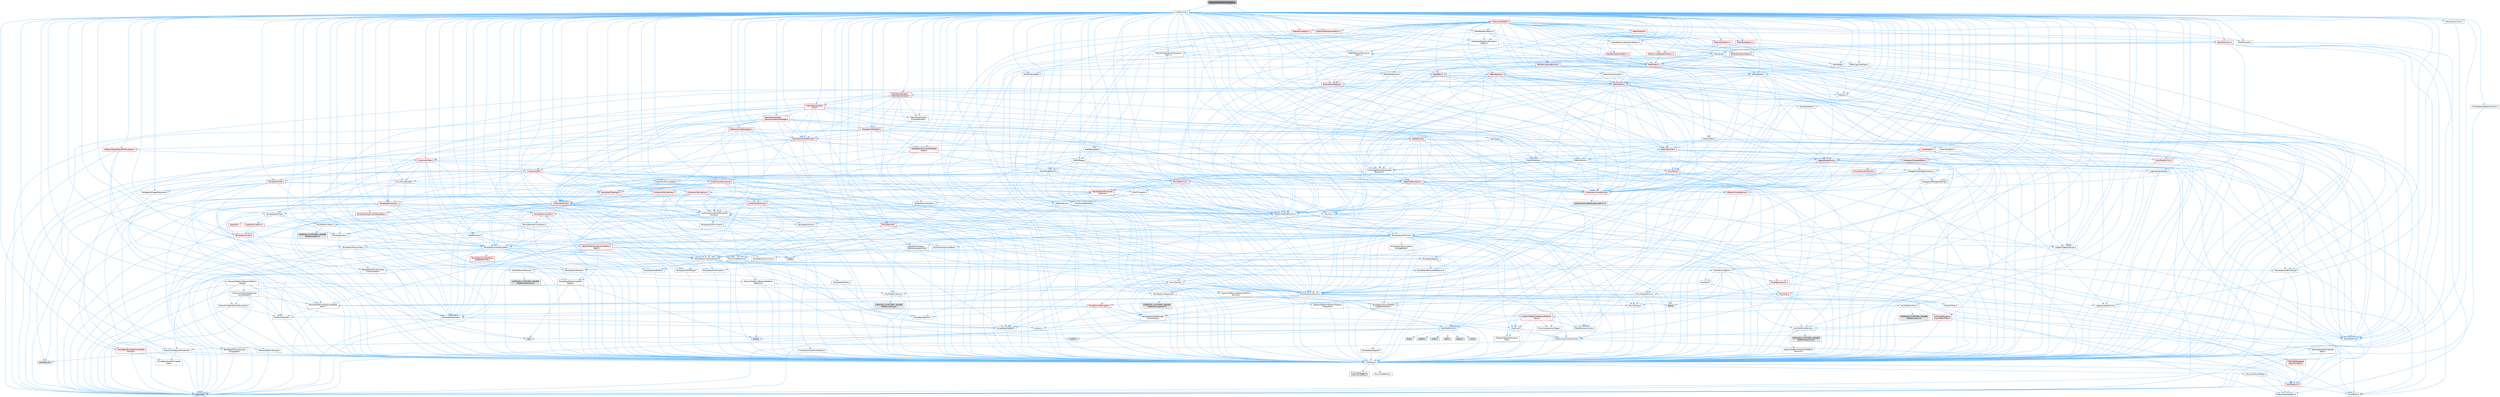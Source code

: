digraph "SparseIndexCollectionTypes.h"
{
 // INTERACTIVE_SVG=YES
 // LATEX_PDF_SIZE
  bgcolor="transparent";
  edge [fontname=Helvetica,fontsize=10,labelfontname=Helvetica,labelfontsize=10];
  node [fontname=Helvetica,fontsize=10,shape=box,height=0.2,width=0.4];
  Node1 [id="Node000001",label="SparseIndexCollectionTypes.h",height=0.2,width=0.4,color="gray40", fillcolor="grey60", style="filled", fontcolor="black",tooltip=" "];
  Node1 -> Node2 [id="edge1_Node000001_Node000002",color="steelblue1",style="solid",tooltip=" "];
  Node2 [id="Node000002",label="IndexTypes.h",height=0.2,width=0.4,color="grey40", fillcolor="white", style="filled",URL="$d5/d67/IndexTypes_8h.html",tooltip=" "];
  Node2 -> Node3 [id="edge2_Node000002_Node000003",color="steelblue1",style="solid",tooltip=" "];
  Node3 [id="Node000003",label="GeometryBase.h",height=0.2,width=0.4,color="grey40", fillcolor="white", style="filled",URL="$d5/d5e/GeometryBase_8h.html",tooltip=" "];
  Node3 -> Node4 [id="edge3_Node000003_Node000004",color="steelblue1",style="solid",tooltip=" "];
  Node4 [id="Node000004",label="CoreTypes.h",height=0.2,width=0.4,color="grey40", fillcolor="white", style="filled",URL="$dc/dec/CoreTypes_8h.html",tooltip=" "];
  Node4 -> Node5 [id="edge4_Node000004_Node000005",color="steelblue1",style="solid",tooltip=" "];
  Node5 [id="Node000005",label="HAL/Platform.h",height=0.2,width=0.4,color="red", fillcolor="#FFF0F0", style="filled",URL="$d9/dd0/Platform_8h.html",tooltip=" "];
  Node5 -> Node6 [id="edge5_Node000005_Node000006",color="steelblue1",style="solid",tooltip=" "];
  Node6 [id="Node000006",label="Misc/Build.h",height=0.2,width=0.4,color="grey40", fillcolor="white", style="filled",URL="$d3/dbb/Build_8h.html",tooltip=" "];
  Node5 -> Node8 [id="edge6_Node000005_Node000008",color="steelblue1",style="solid",tooltip=" "];
  Node8 [id="Node000008",label="type_traits",height=0.2,width=0.4,color="grey60", fillcolor="#E0E0E0", style="filled",tooltip=" "];
  Node5 -> Node9 [id="edge7_Node000005_Node000009",color="steelblue1",style="solid",tooltip=" "];
  Node9 [id="Node000009",label="PreprocessorHelpers.h",height=0.2,width=0.4,color="grey40", fillcolor="white", style="filled",URL="$db/ddb/PreprocessorHelpers_8h.html",tooltip=" "];
  Node4 -> Node15 [id="edge8_Node000004_Node000015",color="steelblue1",style="solid",tooltip=" "];
  Node15 [id="Node000015",label="ProfilingDebugging\l/UMemoryDefines.h",height=0.2,width=0.4,color="grey40", fillcolor="white", style="filled",URL="$d2/da2/UMemoryDefines_8h.html",tooltip=" "];
  Node4 -> Node16 [id="edge9_Node000004_Node000016",color="steelblue1",style="solid",tooltip=" "];
  Node16 [id="Node000016",label="Misc/CoreMiscDefines.h",height=0.2,width=0.4,color="grey40", fillcolor="white", style="filled",URL="$da/d38/CoreMiscDefines_8h.html",tooltip=" "];
  Node16 -> Node5 [id="edge10_Node000016_Node000005",color="steelblue1",style="solid",tooltip=" "];
  Node16 -> Node9 [id="edge11_Node000016_Node000009",color="steelblue1",style="solid",tooltip=" "];
  Node4 -> Node17 [id="edge12_Node000004_Node000017",color="steelblue1",style="solid",tooltip=" "];
  Node17 [id="Node000017",label="Misc/CoreDefines.h",height=0.2,width=0.4,color="grey40", fillcolor="white", style="filled",URL="$d3/dd2/CoreDefines_8h.html",tooltip=" "];
  Node3 -> Node18 [id="edge13_Node000003_Node000018",color="steelblue1",style="solid",tooltip=" "];
  Node18 [id="Node000018",label="Logging/LogMacros.h",height=0.2,width=0.4,color="red", fillcolor="#FFF0F0", style="filled",URL="$d0/d16/LogMacros_8h.html",tooltip=" "];
  Node18 -> Node19 [id="edge14_Node000018_Node000019",color="steelblue1",style="solid",tooltip=" "];
  Node19 [id="Node000019",label="Containers/UnrealString.h",height=0.2,width=0.4,color="red", fillcolor="#FFF0F0", style="filled",URL="$d5/dba/UnrealString_8h.html",tooltip=" "];
  Node19 -> Node20 [id="edge15_Node000019_Node000020",color="steelblue1",style="solid",tooltip=" "];
  Node20 [id="Node000020",label="Containers/UnrealStringIncludes.h.inl",height=0.2,width=0.4,color="grey60", fillcolor="#E0E0E0", style="filled",tooltip=" "];
  Node18 -> Node4 [id="edge16_Node000018_Node000004",color="steelblue1",style="solid",tooltip=" "];
  Node18 -> Node9 [id="edge17_Node000018_Node000009",color="steelblue1",style="solid",tooltip=" "];
  Node18 -> Node27 [id="edge18_Node000018_Node000027",color="steelblue1",style="solid",tooltip=" "];
  Node27 [id="Node000027",label="Logging/LogCategory.h",height=0.2,width=0.4,color="grey40", fillcolor="white", style="filled",URL="$d9/d36/LogCategory_8h.html",tooltip=" "];
  Node27 -> Node4 [id="edge19_Node000027_Node000004",color="steelblue1",style="solid",tooltip=" "];
  Node27 -> Node28 [id="edge20_Node000027_Node000028",color="steelblue1",style="solid",tooltip=" "];
  Node28 [id="Node000028",label="Logging/LogVerbosity.h",height=0.2,width=0.4,color="grey40", fillcolor="white", style="filled",URL="$d2/d8f/LogVerbosity_8h.html",tooltip=" "];
  Node28 -> Node4 [id="edge21_Node000028_Node000004",color="steelblue1",style="solid",tooltip=" "];
  Node27 -> Node29 [id="edge22_Node000027_Node000029",color="steelblue1",style="solid",tooltip=" "];
  Node29 [id="Node000029",label="UObject/NameTypes.h",height=0.2,width=0.4,color="red", fillcolor="#FFF0F0", style="filled",URL="$d6/d35/NameTypes_8h.html",tooltip=" "];
  Node29 -> Node4 [id="edge23_Node000029_Node000004",color="steelblue1",style="solid",tooltip=" "];
  Node29 -> Node30 [id="edge24_Node000029_Node000030",color="steelblue1",style="solid",tooltip=" "];
  Node30 [id="Node000030",label="Misc/AssertionMacros.h",height=0.2,width=0.4,color="grey40", fillcolor="white", style="filled",URL="$d0/dfa/AssertionMacros_8h.html",tooltip=" "];
  Node30 -> Node4 [id="edge25_Node000030_Node000004",color="steelblue1",style="solid",tooltip=" "];
  Node30 -> Node5 [id="edge26_Node000030_Node000005",color="steelblue1",style="solid",tooltip=" "];
  Node30 -> Node31 [id="edge27_Node000030_Node000031",color="steelblue1",style="solid",tooltip=" "];
  Node31 [id="Node000031",label="HAL/PlatformMisc.h",height=0.2,width=0.4,color="grey40", fillcolor="white", style="filled",URL="$d0/df5/PlatformMisc_8h.html",tooltip=" "];
  Node31 -> Node4 [id="edge28_Node000031_Node000004",color="steelblue1",style="solid",tooltip=" "];
  Node31 -> Node32 [id="edge29_Node000031_Node000032",color="steelblue1",style="solid",tooltip=" "];
  Node32 [id="Node000032",label="GenericPlatform/GenericPlatform\lMisc.h",height=0.2,width=0.4,color="red", fillcolor="#FFF0F0", style="filled",URL="$db/d9a/GenericPlatformMisc_8h.html",tooltip=" "];
  Node32 -> Node35 [id="edge30_Node000032_Node000035",color="steelblue1",style="solid",tooltip=" "];
  Node35 [id="Node000035",label="CoreFwd.h",height=0.2,width=0.4,color="grey40", fillcolor="white", style="filled",URL="$d1/d1e/CoreFwd_8h.html",tooltip=" "];
  Node35 -> Node4 [id="edge31_Node000035_Node000004",color="steelblue1",style="solid",tooltip=" "];
  Node35 -> Node23 [id="edge32_Node000035_Node000023",color="steelblue1",style="solid",tooltip=" "];
  Node23 [id="Node000023",label="Containers/ContainersFwd.h",height=0.2,width=0.4,color="grey40", fillcolor="white", style="filled",URL="$d4/d0a/ContainersFwd_8h.html",tooltip=" "];
  Node23 -> Node5 [id="edge33_Node000023_Node000005",color="steelblue1",style="solid",tooltip=" "];
  Node23 -> Node4 [id="edge34_Node000023_Node000004",color="steelblue1",style="solid",tooltip=" "];
  Node23 -> Node24 [id="edge35_Node000023_Node000024",color="steelblue1",style="solid",tooltip=" "];
  Node24 [id="Node000024",label="Traits/IsContiguousContainer.h",height=0.2,width=0.4,color="grey40", fillcolor="white", style="filled",URL="$d5/d3c/IsContiguousContainer_8h.html",tooltip=" "];
  Node24 -> Node4 [id="edge36_Node000024_Node000004",color="steelblue1",style="solid",tooltip=" "];
  Node24 -> Node25 [id="edge37_Node000024_Node000025",color="steelblue1",style="solid",tooltip=" "];
  Node25 [id="Node000025",label="Misc/StaticAssertComplete\lType.h",height=0.2,width=0.4,color="grey40", fillcolor="white", style="filled",URL="$d5/d4e/StaticAssertCompleteType_8h.html",tooltip=" "];
  Node24 -> Node26 [id="edge38_Node000024_Node000026",color="steelblue1",style="solid",tooltip=" "];
  Node26 [id="Node000026",label="initializer_list",height=0.2,width=0.4,color="grey60", fillcolor="#E0E0E0", style="filled",tooltip=" "];
  Node35 -> Node36 [id="edge39_Node000035_Node000036",color="steelblue1",style="solid",tooltip=" "];
  Node36 [id="Node000036",label="Math/MathFwd.h",height=0.2,width=0.4,color="grey40", fillcolor="white", style="filled",URL="$d2/d10/MathFwd_8h.html",tooltip=" "];
  Node36 -> Node5 [id="edge40_Node000036_Node000005",color="steelblue1",style="solid",tooltip=" "];
  Node35 -> Node37 [id="edge41_Node000035_Node000037",color="steelblue1",style="solid",tooltip=" "];
  Node37 [id="Node000037",label="UObject/UObjectHierarchy\lFwd.h",height=0.2,width=0.4,color="grey40", fillcolor="white", style="filled",URL="$d3/d13/UObjectHierarchyFwd_8h.html",tooltip=" "];
  Node32 -> Node4 [id="edge42_Node000032_Node000004",color="steelblue1",style="solid",tooltip=" "];
  Node32 -> Node39 [id="edge43_Node000032_Node000039",color="steelblue1",style="solid",tooltip=" "];
  Node39 [id="Node000039",label="HAL/PlatformCrt.h",height=0.2,width=0.4,color="grey40", fillcolor="white", style="filled",URL="$d8/d75/PlatformCrt_8h.html",tooltip=" "];
  Node39 -> Node40 [id="edge44_Node000039_Node000040",color="steelblue1",style="solid",tooltip=" "];
  Node40 [id="Node000040",label="new",height=0.2,width=0.4,color="grey60", fillcolor="#E0E0E0", style="filled",tooltip=" "];
  Node39 -> Node41 [id="edge45_Node000039_Node000041",color="steelblue1",style="solid",tooltip=" "];
  Node41 [id="Node000041",label="wchar.h",height=0.2,width=0.4,color="grey60", fillcolor="#E0E0E0", style="filled",tooltip=" "];
  Node39 -> Node42 [id="edge46_Node000039_Node000042",color="steelblue1",style="solid",tooltip=" "];
  Node42 [id="Node000042",label="stddef.h",height=0.2,width=0.4,color="grey60", fillcolor="#E0E0E0", style="filled",tooltip=" "];
  Node39 -> Node43 [id="edge47_Node000039_Node000043",color="steelblue1",style="solid",tooltip=" "];
  Node43 [id="Node000043",label="stdlib.h",height=0.2,width=0.4,color="grey60", fillcolor="#E0E0E0", style="filled",tooltip=" "];
  Node39 -> Node44 [id="edge48_Node000039_Node000044",color="steelblue1",style="solid",tooltip=" "];
  Node44 [id="Node000044",label="stdio.h",height=0.2,width=0.4,color="grey60", fillcolor="#E0E0E0", style="filled",tooltip=" "];
  Node39 -> Node45 [id="edge49_Node000039_Node000045",color="steelblue1",style="solid",tooltip=" "];
  Node45 [id="Node000045",label="stdarg.h",height=0.2,width=0.4,color="grey60", fillcolor="#E0E0E0", style="filled",tooltip=" "];
  Node39 -> Node46 [id="edge50_Node000039_Node000046",color="steelblue1",style="solid",tooltip=" "];
  Node46 [id="Node000046",label="math.h",height=0.2,width=0.4,color="grey60", fillcolor="#E0E0E0", style="filled",tooltip=" "];
  Node39 -> Node47 [id="edge51_Node000039_Node000047",color="steelblue1",style="solid",tooltip=" "];
  Node47 [id="Node000047",label="float.h",height=0.2,width=0.4,color="grey60", fillcolor="#E0E0E0", style="filled",tooltip=" "];
  Node39 -> Node48 [id="edge52_Node000039_Node000048",color="steelblue1",style="solid",tooltip=" "];
  Node48 [id="Node000048",label="string.h",height=0.2,width=0.4,color="grey60", fillcolor="#E0E0E0", style="filled",tooltip=" "];
  Node32 -> Node49 [id="edge53_Node000032_Node000049",color="steelblue1",style="solid",tooltip=" "];
  Node49 [id="Node000049",label="Math/NumericLimits.h",height=0.2,width=0.4,color="grey40", fillcolor="white", style="filled",URL="$df/d1b/NumericLimits_8h.html",tooltip=" "];
  Node49 -> Node4 [id="edge54_Node000049_Node000004",color="steelblue1",style="solid",tooltip=" "];
  Node32 -> Node50 [id="edge55_Node000032_Node000050",color="steelblue1",style="solid",tooltip=" "];
  Node50 [id="Node000050",label="Misc/CompressionFlags.h",height=0.2,width=0.4,color="grey40", fillcolor="white", style="filled",URL="$d9/d76/CompressionFlags_8h.html",tooltip=" "];
  Node31 -> Node54 [id="edge56_Node000031_Node000054",color="steelblue1",style="solid",tooltip=" "];
  Node54 [id="Node000054",label="COMPILED_PLATFORM_HEADER\l(PlatformMisc.h)",height=0.2,width=0.4,color="grey60", fillcolor="#E0E0E0", style="filled",tooltip=" "];
  Node31 -> Node55 [id="edge57_Node000031_Node000055",color="steelblue1",style="solid",tooltip=" "];
  Node55 [id="Node000055",label="ProfilingDebugging\l/CpuProfilerTrace.h",height=0.2,width=0.4,color="red", fillcolor="#FFF0F0", style="filled",URL="$da/dcb/CpuProfilerTrace_8h.html",tooltip=" "];
  Node55 -> Node4 [id="edge58_Node000055_Node000004",color="steelblue1",style="solid",tooltip=" "];
  Node55 -> Node23 [id="edge59_Node000055_Node000023",color="steelblue1",style="solid",tooltip=" "];
  Node55 -> Node56 [id="edge60_Node000055_Node000056",color="steelblue1",style="solid",tooltip=" "];
  Node56 [id="Node000056",label="HAL/PlatformAtomics.h",height=0.2,width=0.4,color="grey40", fillcolor="white", style="filled",URL="$d3/d36/PlatformAtomics_8h.html",tooltip=" "];
  Node56 -> Node4 [id="edge61_Node000056_Node000004",color="steelblue1",style="solid",tooltip=" "];
  Node56 -> Node57 [id="edge62_Node000056_Node000057",color="steelblue1",style="solid",tooltip=" "];
  Node57 [id="Node000057",label="GenericPlatform/GenericPlatform\lAtomics.h",height=0.2,width=0.4,color="grey40", fillcolor="white", style="filled",URL="$da/d72/GenericPlatformAtomics_8h.html",tooltip=" "];
  Node57 -> Node4 [id="edge63_Node000057_Node000004",color="steelblue1",style="solid",tooltip=" "];
  Node56 -> Node58 [id="edge64_Node000056_Node000058",color="steelblue1",style="solid",tooltip=" "];
  Node58 [id="Node000058",label="COMPILED_PLATFORM_HEADER\l(PlatformAtomics.h)",height=0.2,width=0.4,color="grey60", fillcolor="#E0E0E0", style="filled",tooltip=" "];
  Node55 -> Node9 [id="edge65_Node000055_Node000009",color="steelblue1",style="solid",tooltip=" "];
  Node55 -> Node6 [id="edge66_Node000055_Node000006",color="steelblue1",style="solid",tooltip=" "];
  Node30 -> Node9 [id="edge67_Node000030_Node000009",color="steelblue1",style="solid",tooltip=" "];
  Node30 -> Node63 [id="edge68_Node000030_Node000063",color="steelblue1",style="solid",tooltip=" "];
  Node63 [id="Node000063",label="Templates/EnableIf.h",height=0.2,width=0.4,color="grey40", fillcolor="white", style="filled",URL="$d7/d60/EnableIf_8h.html",tooltip=" "];
  Node63 -> Node4 [id="edge69_Node000063_Node000004",color="steelblue1",style="solid",tooltip=" "];
  Node30 -> Node64 [id="edge70_Node000030_Node000064",color="steelblue1",style="solid",tooltip=" "];
  Node64 [id="Node000064",label="Templates/IsArrayOrRefOf\lTypeByPredicate.h",height=0.2,width=0.4,color="grey40", fillcolor="white", style="filled",URL="$d6/da1/IsArrayOrRefOfTypeByPredicate_8h.html",tooltip=" "];
  Node64 -> Node4 [id="edge71_Node000064_Node000004",color="steelblue1",style="solid",tooltip=" "];
  Node30 -> Node65 [id="edge72_Node000030_Node000065",color="steelblue1",style="solid",tooltip=" "];
  Node65 [id="Node000065",label="Templates/IsValidVariadic\lFunctionArg.h",height=0.2,width=0.4,color="grey40", fillcolor="white", style="filled",URL="$d0/dc8/IsValidVariadicFunctionArg_8h.html",tooltip=" "];
  Node65 -> Node4 [id="edge73_Node000065_Node000004",color="steelblue1",style="solid",tooltip=" "];
  Node65 -> Node66 [id="edge74_Node000065_Node000066",color="steelblue1",style="solid",tooltip=" "];
  Node66 [id="Node000066",label="IsEnum.h",height=0.2,width=0.4,color="grey40", fillcolor="white", style="filled",URL="$d4/de5/IsEnum_8h.html",tooltip=" "];
  Node65 -> Node8 [id="edge75_Node000065_Node000008",color="steelblue1",style="solid",tooltip=" "];
  Node30 -> Node67 [id="edge76_Node000030_Node000067",color="steelblue1",style="solid",tooltip=" "];
  Node67 [id="Node000067",label="Traits/IsCharEncodingCompatible\lWith.h",height=0.2,width=0.4,color="grey40", fillcolor="white", style="filled",URL="$df/dd1/IsCharEncodingCompatibleWith_8h.html",tooltip=" "];
  Node67 -> Node8 [id="edge77_Node000067_Node000008",color="steelblue1",style="solid",tooltip=" "];
  Node67 -> Node68 [id="edge78_Node000067_Node000068",color="steelblue1",style="solid",tooltip=" "];
  Node68 [id="Node000068",label="Traits/IsCharType.h",height=0.2,width=0.4,color="grey40", fillcolor="white", style="filled",URL="$db/d51/IsCharType_8h.html",tooltip=" "];
  Node68 -> Node4 [id="edge79_Node000068_Node000004",color="steelblue1",style="solid",tooltip=" "];
  Node30 -> Node69 [id="edge80_Node000030_Node000069",color="steelblue1",style="solid",tooltip=" "];
  Node69 [id="Node000069",label="Misc/VarArgs.h",height=0.2,width=0.4,color="grey40", fillcolor="white", style="filled",URL="$d5/d6f/VarArgs_8h.html",tooltip=" "];
  Node69 -> Node4 [id="edge81_Node000069_Node000004",color="steelblue1",style="solid",tooltip=" "];
  Node30 -> Node70 [id="edge82_Node000030_Node000070",color="steelblue1",style="solid",tooltip=" "];
  Node70 [id="Node000070",label="String/FormatStringSan.h",height=0.2,width=0.4,color="red", fillcolor="#FFF0F0", style="filled",URL="$d3/d8b/FormatStringSan_8h.html",tooltip=" "];
  Node70 -> Node8 [id="edge83_Node000070_Node000008",color="steelblue1",style="solid",tooltip=" "];
  Node70 -> Node4 [id="edge84_Node000070_Node000004",color="steelblue1",style="solid",tooltip=" "];
  Node70 -> Node71 [id="edge85_Node000070_Node000071",color="steelblue1",style="solid",tooltip=" "];
  Node71 [id="Node000071",label="Templates/Requires.h",height=0.2,width=0.4,color="grey40", fillcolor="white", style="filled",URL="$dc/d96/Requires_8h.html",tooltip=" "];
  Node71 -> Node63 [id="edge86_Node000071_Node000063",color="steelblue1",style="solid",tooltip=" "];
  Node71 -> Node8 [id="edge87_Node000071_Node000008",color="steelblue1",style="solid",tooltip=" "];
  Node70 -> Node72 [id="edge88_Node000070_Node000072",color="steelblue1",style="solid",tooltip=" "];
  Node72 [id="Node000072",label="Templates/Identity.h",height=0.2,width=0.4,color="grey40", fillcolor="white", style="filled",URL="$d0/dd5/Identity_8h.html",tooltip=" "];
  Node70 -> Node65 [id="edge89_Node000070_Node000065",color="steelblue1",style="solid",tooltip=" "];
  Node70 -> Node68 [id="edge90_Node000070_Node000068",color="steelblue1",style="solid",tooltip=" "];
  Node70 -> Node23 [id="edge91_Node000070_Node000023",color="steelblue1",style="solid",tooltip=" "];
  Node30 -> Node76 [id="edge92_Node000030_Node000076",color="steelblue1",style="solid",tooltip=" "];
  Node76 [id="Node000076",label="atomic",height=0.2,width=0.4,color="grey60", fillcolor="#E0E0E0", style="filled",tooltip=" "];
  Node29 -> Node77 [id="edge93_Node000029_Node000077",color="steelblue1",style="solid",tooltip=" "];
  Node77 [id="Node000077",label="HAL/UnrealMemory.h",height=0.2,width=0.4,color="grey40", fillcolor="white", style="filled",URL="$d9/d96/UnrealMemory_8h.html",tooltip=" "];
  Node77 -> Node4 [id="edge94_Node000077_Node000004",color="steelblue1",style="solid",tooltip=" "];
  Node77 -> Node78 [id="edge95_Node000077_Node000078",color="steelblue1",style="solid",tooltip=" "];
  Node78 [id="Node000078",label="GenericPlatform/GenericPlatform\lMemory.h",height=0.2,width=0.4,color="grey40", fillcolor="white", style="filled",URL="$dd/d22/GenericPlatformMemory_8h.html",tooltip=" "];
  Node78 -> Node35 [id="edge96_Node000078_Node000035",color="steelblue1",style="solid",tooltip=" "];
  Node78 -> Node4 [id="edge97_Node000078_Node000004",color="steelblue1",style="solid",tooltip=" "];
  Node78 -> Node79 [id="edge98_Node000078_Node000079",color="steelblue1",style="solid",tooltip=" "];
  Node79 [id="Node000079",label="HAL/PlatformString.h",height=0.2,width=0.4,color="grey40", fillcolor="white", style="filled",URL="$db/db5/PlatformString_8h.html",tooltip=" "];
  Node79 -> Node4 [id="edge99_Node000079_Node000004",color="steelblue1",style="solid",tooltip=" "];
  Node79 -> Node80 [id="edge100_Node000079_Node000080",color="steelblue1",style="solid",tooltip=" "];
  Node80 [id="Node000080",label="COMPILED_PLATFORM_HEADER\l(PlatformString.h)",height=0.2,width=0.4,color="grey60", fillcolor="#E0E0E0", style="filled",tooltip=" "];
  Node78 -> Node48 [id="edge101_Node000078_Node000048",color="steelblue1",style="solid",tooltip=" "];
  Node78 -> Node41 [id="edge102_Node000078_Node000041",color="steelblue1",style="solid",tooltip=" "];
  Node77 -> Node81 [id="edge103_Node000077_Node000081",color="steelblue1",style="solid",tooltip=" "];
  Node81 [id="Node000081",label="HAL/MemoryBase.h",height=0.2,width=0.4,color="grey40", fillcolor="white", style="filled",URL="$d6/d9f/MemoryBase_8h.html",tooltip=" "];
  Node81 -> Node4 [id="edge104_Node000081_Node000004",color="steelblue1",style="solid",tooltip=" "];
  Node81 -> Node56 [id="edge105_Node000081_Node000056",color="steelblue1",style="solid",tooltip=" "];
  Node81 -> Node39 [id="edge106_Node000081_Node000039",color="steelblue1",style="solid",tooltip=" "];
  Node81 -> Node82 [id="edge107_Node000081_Node000082",color="steelblue1",style="solid",tooltip=" "];
  Node82 [id="Node000082",label="Misc/Exec.h",height=0.2,width=0.4,color="grey40", fillcolor="white", style="filled",URL="$de/ddb/Exec_8h.html",tooltip=" "];
  Node82 -> Node4 [id="edge108_Node000082_Node000004",color="steelblue1",style="solid",tooltip=" "];
  Node82 -> Node30 [id="edge109_Node000082_Node000030",color="steelblue1",style="solid",tooltip=" "];
  Node81 -> Node83 [id="edge110_Node000081_Node000083",color="steelblue1",style="solid",tooltip=" "];
  Node83 [id="Node000083",label="Misc/OutputDevice.h",height=0.2,width=0.4,color="grey40", fillcolor="white", style="filled",URL="$d7/d32/OutputDevice_8h.html",tooltip=" "];
  Node83 -> Node35 [id="edge111_Node000083_Node000035",color="steelblue1",style="solid",tooltip=" "];
  Node83 -> Node4 [id="edge112_Node000083_Node000004",color="steelblue1",style="solid",tooltip=" "];
  Node83 -> Node28 [id="edge113_Node000083_Node000028",color="steelblue1",style="solid",tooltip=" "];
  Node83 -> Node69 [id="edge114_Node000083_Node000069",color="steelblue1",style="solid",tooltip=" "];
  Node83 -> Node64 [id="edge115_Node000083_Node000064",color="steelblue1",style="solid",tooltip=" "];
  Node83 -> Node65 [id="edge116_Node000083_Node000065",color="steelblue1",style="solid",tooltip=" "];
  Node83 -> Node67 [id="edge117_Node000083_Node000067",color="steelblue1",style="solid",tooltip=" "];
  Node81 -> Node84 [id="edge118_Node000081_Node000084",color="steelblue1",style="solid",tooltip=" "];
  Node84 [id="Node000084",label="Templates/Atomic.h",height=0.2,width=0.4,color="red", fillcolor="#FFF0F0", style="filled",URL="$d3/d91/Atomic_8h.html",tooltip=" "];
  Node84 -> Node92 [id="edge119_Node000084_Node000092",color="steelblue1",style="solid",tooltip=" "];
  Node92 [id="Node000092",label="Traits/IntType.h",height=0.2,width=0.4,color="grey40", fillcolor="white", style="filled",URL="$d7/deb/IntType_8h.html",tooltip=" "];
  Node92 -> Node5 [id="edge120_Node000092_Node000005",color="steelblue1",style="solid",tooltip=" "];
  Node84 -> Node76 [id="edge121_Node000084_Node000076",color="steelblue1",style="solid",tooltip=" "];
  Node77 -> Node93 [id="edge122_Node000077_Node000093",color="steelblue1",style="solid",tooltip=" "];
  Node93 [id="Node000093",label="HAL/PlatformMemory.h",height=0.2,width=0.4,color="grey40", fillcolor="white", style="filled",URL="$de/d68/PlatformMemory_8h.html",tooltip=" "];
  Node93 -> Node4 [id="edge123_Node000093_Node000004",color="steelblue1",style="solid",tooltip=" "];
  Node93 -> Node78 [id="edge124_Node000093_Node000078",color="steelblue1",style="solid",tooltip=" "];
  Node93 -> Node94 [id="edge125_Node000093_Node000094",color="steelblue1",style="solid",tooltip=" "];
  Node94 [id="Node000094",label="COMPILED_PLATFORM_HEADER\l(PlatformMemory.h)",height=0.2,width=0.4,color="grey60", fillcolor="#E0E0E0", style="filled",tooltip=" "];
  Node77 -> Node95 [id="edge126_Node000077_Node000095",color="steelblue1",style="solid",tooltip=" "];
  Node95 [id="Node000095",label="ProfilingDebugging\l/MemoryTrace.h",height=0.2,width=0.4,color="red", fillcolor="#FFF0F0", style="filled",URL="$da/dd7/MemoryTrace_8h.html",tooltip=" "];
  Node95 -> Node5 [id="edge127_Node000095_Node000005",color="steelblue1",style="solid",tooltip=" "];
  Node77 -> Node96 [id="edge128_Node000077_Node000096",color="steelblue1",style="solid",tooltip=" "];
  Node96 [id="Node000096",label="Templates/IsPointer.h",height=0.2,width=0.4,color="grey40", fillcolor="white", style="filled",URL="$d7/d05/IsPointer_8h.html",tooltip=" "];
  Node96 -> Node4 [id="edge129_Node000096_Node000004",color="steelblue1",style="solid",tooltip=" "];
  Node29 -> Node97 [id="edge130_Node000029_Node000097",color="steelblue1",style="solid",tooltip=" "];
  Node97 [id="Node000097",label="Templates/UnrealTypeTraits.h",height=0.2,width=0.4,color="grey40", fillcolor="white", style="filled",URL="$d2/d2d/UnrealTypeTraits_8h.html",tooltip=" "];
  Node97 -> Node4 [id="edge131_Node000097_Node000004",color="steelblue1",style="solid",tooltip=" "];
  Node97 -> Node96 [id="edge132_Node000097_Node000096",color="steelblue1",style="solid",tooltip=" "];
  Node97 -> Node30 [id="edge133_Node000097_Node000030",color="steelblue1",style="solid",tooltip=" "];
  Node97 -> Node89 [id="edge134_Node000097_Node000089",color="steelblue1",style="solid",tooltip=" "];
  Node89 [id="Node000089",label="Templates/AndOrNot.h",height=0.2,width=0.4,color="grey40", fillcolor="white", style="filled",URL="$db/d0a/AndOrNot_8h.html",tooltip=" "];
  Node89 -> Node4 [id="edge135_Node000089_Node000004",color="steelblue1",style="solid",tooltip=" "];
  Node97 -> Node63 [id="edge136_Node000097_Node000063",color="steelblue1",style="solid",tooltip=" "];
  Node97 -> Node98 [id="edge137_Node000097_Node000098",color="steelblue1",style="solid",tooltip=" "];
  Node98 [id="Node000098",label="Templates/IsArithmetic.h",height=0.2,width=0.4,color="grey40", fillcolor="white", style="filled",URL="$d2/d5d/IsArithmetic_8h.html",tooltip=" "];
  Node98 -> Node4 [id="edge138_Node000098_Node000004",color="steelblue1",style="solid",tooltip=" "];
  Node97 -> Node66 [id="edge139_Node000097_Node000066",color="steelblue1",style="solid",tooltip=" "];
  Node97 -> Node99 [id="edge140_Node000097_Node000099",color="steelblue1",style="solid",tooltip=" "];
  Node99 [id="Node000099",label="Templates/Models.h",height=0.2,width=0.4,color="grey40", fillcolor="white", style="filled",URL="$d3/d0c/Models_8h.html",tooltip=" "];
  Node99 -> Node72 [id="edge141_Node000099_Node000072",color="steelblue1",style="solid",tooltip=" "];
  Node97 -> Node100 [id="edge142_Node000097_Node000100",color="steelblue1",style="solid",tooltip=" "];
  Node100 [id="Node000100",label="Templates/IsPODType.h",height=0.2,width=0.4,color="grey40", fillcolor="white", style="filled",URL="$d7/db1/IsPODType_8h.html",tooltip=" "];
  Node100 -> Node4 [id="edge143_Node000100_Node000004",color="steelblue1",style="solid",tooltip=" "];
  Node97 -> Node101 [id="edge144_Node000097_Node000101",color="steelblue1",style="solid",tooltip=" "];
  Node101 [id="Node000101",label="Templates/IsUECoreType.h",height=0.2,width=0.4,color="grey40", fillcolor="white", style="filled",URL="$d1/db8/IsUECoreType_8h.html",tooltip=" "];
  Node101 -> Node4 [id="edge145_Node000101_Node000004",color="steelblue1",style="solid",tooltip=" "];
  Node101 -> Node8 [id="edge146_Node000101_Node000008",color="steelblue1",style="solid",tooltip=" "];
  Node97 -> Node90 [id="edge147_Node000097_Node000090",color="steelblue1",style="solid",tooltip=" "];
  Node90 [id="Node000090",label="Templates/IsTriviallyCopy\lConstructible.h",height=0.2,width=0.4,color="grey40", fillcolor="white", style="filled",URL="$d3/d78/IsTriviallyCopyConstructible_8h.html",tooltip=" "];
  Node90 -> Node4 [id="edge148_Node000090_Node000004",color="steelblue1",style="solid",tooltip=" "];
  Node90 -> Node8 [id="edge149_Node000090_Node000008",color="steelblue1",style="solid",tooltip=" "];
  Node29 -> Node102 [id="edge150_Node000029_Node000102",color="steelblue1",style="solid",tooltip=" "];
  Node102 [id="Node000102",label="Templates/UnrealTemplate.h",height=0.2,width=0.4,color="grey40", fillcolor="white", style="filled",URL="$d4/d24/UnrealTemplate_8h.html",tooltip=" "];
  Node102 -> Node4 [id="edge151_Node000102_Node000004",color="steelblue1",style="solid",tooltip=" "];
  Node102 -> Node96 [id="edge152_Node000102_Node000096",color="steelblue1",style="solid",tooltip=" "];
  Node102 -> Node77 [id="edge153_Node000102_Node000077",color="steelblue1",style="solid",tooltip=" "];
  Node102 -> Node103 [id="edge154_Node000102_Node000103",color="steelblue1",style="solid",tooltip=" "];
  Node103 [id="Node000103",label="Templates/CopyQualifiers\lAndRefsFromTo.h",height=0.2,width=0.4,color="red", fillcolor="#FFF0F0", style="filled",URL="$d3/db3/CopyQualifiersAndRefsFromTo_8h.html",tooltip=" "];
  Node102 -> Node97 [id="edge155_Node000102_Node000097",color="steelblue1",style="solid",tooltip=" "];
  Node102 -> Node105 [id="edge156_Node000102_Node000105",color="steelblue1",style="solid",tooltip=" "];
  Node105 [id="Node000105",label="Templates/RemoveReference.h",height=0.2,width=0.4,color="grey40", fillcolor="white", style="filled",URL="$da/dbe/RemoveReference_8h.html",tooltip=" "];
  Node105 -> Node4 [id="edge157_Node000105_Node000004",color="steelblue1",style="solid",tooltip=" "];
  Node102 -> Node71 [id="edge158_Node000102_Node000071",color="steelblue1",style="solid",tooltip=" "];
  Node102 -> Node106 [id="edge159_Node000102_Node000106",color="steelblue1",style="solid",tooltip=" "];
  Node106 [id="Node000106",label="Templates/TypeCompatible\lBytes.h",height=0.2,width=0.4,color="grey40", fillcolor="white", style="filled",URL="$df/d0a/TypeCompatibleBytes_8h.html",tooltip=" "];
  Node106 -> Node4 [id="edge160_Node000106_Node000004",color="steelblue1",style="solid",tooltip=" "];
  Node106 -> Node48 [id="edge161_Node000106_Node000048",color="steelblue1",style="solid",tooltip=" "];
  Node106 -> Node40 [id="edge162_Node000106_Node000040",color="steelblue1",style="solid",tooltip=" "];
  Node106 -> Node8 [id="edge163_Node000106_Node000008",color="steelblue1",style="solid",tooltip=" "];
  Node102 -> Node72 [id="edge164_Node000102_Node000072",color="steelblue1",style="solid",tooltip=" "];
  Node102 -> Node24 [id="edge165_Node000102_Node000024",color="steelblue1",style="solid",tooltip=" "];
  Node102 -> Node107 [id="edge166_Node000102_Node000107",color="steelblue1",style="solid",tooltip=" "];
  Node107 [id="Node000107",label="Traits/UseBitwiseSwap.h",height=0.2,width=0.4,color="grey40", fillcolor="white", style="filled",URL="$db/df3/UseBitwiseSwap_8h.html",tooltip=" "];
  Node107 -> Node4 [id="edge167_Node000107_Node000004",color="steelblue1",style="solid",tooltip=" "];
  Node107 -> Node8 [id="edge168_Node000107_Node000008",color="steelblue1",style="solid",tooltip=" "];
  Node102 -> Node8 [id="edge169_Node000102_Node000008",color="steelblue1",style="solid",tooltip=" "];
  Node29 -> Node19 [id="edge170_Node000029_Node000019",color="steelblue1",style="solid",tooltip=" "];
  Node29 -> Node111 [id="edge171_Node000029_Node000111",color="steelblue1",style="solid",tooltip=" "];
  Node111 [id="Node000111",label="Containers/StringConv.h",height=0.2,width=0.4,color="red", fillcolor="#FFF0F0", style="filled",URL="$d3/ddf/StringConv_8h.html",tooltip=" "];
  Node111 -> Node4 [id="edge172_Node000111_Node000004",color="steelblue1",style="solid",tooltip=" "];
  Node111 -> Node30 [id="edge173_Node000111_Node000030",color="steelblue1",style="solid",tooltip=" "];
  Node111 -> Node112 [id="edge174_Node000111_Node000112",color="steelblue1",style="solid",tooltip=" "];
  Node112 [id="Node000112",label="Containers/ContainerAllocation\lPolicies.h",height=0.2,width=0.4,color="grey40", fillcolor="white", style="filled",URL="$d7/dff/ContainerAllocationPolicies_8h.html",tooltip=" "];
  Node112 -> Node4 [id="edge175_Node000112_Node000004",color="steelblue1",style="solid",tooltip=" "];
  Node112 -> Node113 [id="edge176_Node000112_Node000113",color="steelblue1",style="solid",tooltip=" "];
  Node113 [id="Node000113",label="Containers/ContainerHelpers.h",height=0.2,width=0.4,color="grey40", fillcolor="white", style="filled",URL="$d7/d33/ContainerHelpers_8h.html",tooltip=" "];
  Node113 -> Node4 [id="edge177_Node000113_Node000004",color="steelblue1",style="solid",tooltip=" "];
  Node112 -> Node112 [id="edge178_Node000112_Node000112",color="steelblue1",style="solid",tooltip=" "];
  Node112 -> Node114 [id="edge179_Node000112_Node000114",color="steelblue1",style="solid",tooltip=" "];
  Node114 [id="Node000114",label="HAL/PlatformMath.h",height=0.2,width=0.4,color="grey40", fillcolor="white", style="filled",URL="$dc/d53/PlatformMath_8h.html",tooltip=" "];
  Node114 -> Node4 [id="edge180_Node000114_Node000004",color="steelblue1",style="solid",tooltip=" "];
  Node114 -> Node115 [id="edge181_Node000114_Node000115",color="steelblue1",style="solid",tooltip=" "];
  Node115 [id="Node000115",label="GenericPlatform/GenericPlatform\lMath.h",height=0.2,width=0.4,color="red", fillcolor="#FFF0F0", style="filled",URL="$d5/d79/GenericPlatformMath_8h.html",tooltip=" "];
  Node115 -> Node4 [id="edge182_Node000115_Node000004",color="steelblue1",style="solid",tooltip=" "];
  Node115 -> Node23 [id="edge183_Node000115_Node000023",color="steelblue1",style="solid",tooltip=" "];
  Node115 -> Node39 [id="edge184_Node000115_Node000039",color="steelblue1",style="solid",tooltip=" "];
  Node115 -> Node89 [id="edge185_Node000115_Node000089",color="steelblue1",style="solid",tooltip=" "];
  Node115 -> Node116 [id="edge186_Node000115_Node000116",color="steelblue1",style="solid",tooltip=" "];
  Node116 [id="Node000116",label="Templates/Decay.h",height=0.2,width=0.4,color="grey40", fillcolor="white", style="filled",URL="$dd/d0f/Decay_8h.html",tooltip=" "];
  Node116 -> Node4 [id="edge187_Node000116_Node000004",color="steelblue1",style="solid",tooltip=" "];
  Node116 -> Node105 [id="edge188_Node000116_Node000105",color="steelblue1",style="solid",tooltip=" "];
  Node116 -> Node8 [id="edge189_Node000116_Node000008",color="steelblue1",style="solid",tooltip=" "];
  Node115 -> Node97 [id="edge190_Node000115_Node000097",color="steelblue1",style="solid",tooltip=" "];
  Node115 -> Node71 [id="edge191_Node000115_Node000071",color="steelblue1",style="solid",tooltip=" "];
  Node115 -> Node106 [id="edge192_Node000115_Node000106",color="steelblue1",style="solid",tooltip=" "];
  Node115 -> Node120 [id="edge193_Node000115_Node000120",color="steelblue1",style="solid",tooltip=" "];
  Node120 [id="Node000120",label="limits",height=0.2,width=0.4,color="grey60", fillcolor="#E0E0E0", style="filled",tooltip=" "];
  Node115 -> Node8 [id="edge194_Node000115_Node000008",color="steelblue1",style="solid",tooltip=" "];
  Node114 -> Node121 [id="edge195_Node000114_Node000121",color="steelblue1",style="solid",tooltip=" "];
  Node121 [id="Node000121",label="COMPILED_PLATFORM_HEADER\l(PlatformMath.h)",height=0.2,width=0.4,color="grey60", fillcolor="#E0E0E0", style="filled",tooltip=" "];
  Node112 -> Node77 [id="edge196_Node000112_Node000077",color="steelblue1",style="solid",tooltip=" "];
  Node112 -> Node49 [id="edge197_Node000112_Node000049",color="steelblue1",style="solid",tooltip=" "];
  Node112 -> Node30 [id="edge198_Node000112_Node000030",color="steelblue1",style="solid",tooltip=" "];
  Node112 -> Node122 [id="edge199_Node000112_Node000122",color="steelblue1",style="solid",tooltip=" "];
  Node122 [id="Node000122",label="Templates/IsPolymorphic.h",height=0.2,width=0.4,color="grey40", fillcolor="white", style="filled",URL="$dc/d20/IsPolymorphic_8h.html",tooltip=" "];
  Node112 -> Node123 [id="edge200_Node000112_Node000123",color="steelblue1",style="solid",tooltip=" "];
  Node123 [id="Node000123",label="Templates/MemoryOps.h",height=0.2,width=0.4,color="grey40", fillcolor="white", style="filled",URL="$db/dea/MemoryOps_8h.html",tooltip=" "];
  Node123 -> Node4 [id="edge201_Node000123_Node000004",color="steelblue1",style="solid",tooltip=" "];
  Node123 -> Node77 [id="edge202_Node000123_Node000077",color="steelblue1",style="solid",tooltip=" "];
  Node123 -> Node91 [id="edge203_Node000123_Node000091",color="steelblue1",style="solid",tooltip=" "];
  Node91 [id="Node000091",label="Templates/IsTriviallyCopy\lAssignable.h",height=0.2,width=0.4,color="grey40", fillcolor="white", style="filled",URL="$d2/df2/IsTriviallyCopyAssignable_8h.html",tooltip=" "];
  Node91 -> Node4 [id="edge204_Node000091_Node000004",color="steelblue1",style="solid",tooltip=" "];
  Node91 -> Node8 [id="edge205_Node000091_Node000008",color="steelblue1",style="solid",tooltip=" "];
  Node123 -> Node90 [id="edge206_Node000123_Node000090",color="steelblue1",style="solid",tooltip=" "];
  Node123 -> Node71 [id="edge207_Node000123_Node000071",color="steelblue1",style="solid",tooltip=" "];
  Node123 -> Node97 [id="edge208_Node000123_Node000097",color="steelblue1",style="solid",tooltip=" "];
  Node123 -> Node107 [id="edge209_Node000123_Node000107",color="steelblue1",style="solid",tooltip=" "];
  Node123 -> Node40 [id="edge210_Node000123_Node000040",color="steelblue1",style="solid",tooltip=" "];
  Node123 -> Node8 [id="edge211_Node000123_Node000008",color="steelblue1",style="solid",tooltip=" "];
  Node112 -> Node106 [id="edge212_Node000112_Node000106",color="steelblue1",style="solid",tooltip=" "];
  Node112 -> Node8 [id="edge213_Node000112_Node000008",color="steelblue1",style="solid",tooltip=" "];
  Node111 -> Node124 [id="edge214_Node000111_Node000124",color="steelblue1",style="solid",tooltip=" "];
  Node124 [id="Node000124",label="Containers/Array.h",height=0.2,width=0.4,color="red", fillcolor="#FFF0F0", style="filled",URL="$df/dd0/Array_8h.html",tooltip=" "];
  Node124 -> Node4 [id="edge215_Node000124_Node000004",color="steelblue1",style="solid",tooltip=" "];
  Node124 -> Node30 [id="edge216_Node000124_Node000030",color="steelblue1",style="solid",tooltip=" "];
  Node124 -> Node77 [id="edge217_Node000124_Node000077",color="steelblue1",style="solid",tooltip=" "];
  Node124 -> Node97 [id="edge218_Node000124_Node000097",color="steelblue1",style="solid",tooltip=" "];
  Node124 -> Node102 [id="edge219_Node000124_Node000102",color="steelblue1",style="solid",tooltip=" "];
  Node124 -> Node112 [id="edge220_Node000124_Node000112",color="steelblue1",style="solid",tooltip=" "];
  Node124 -> Node131 [id="edge221_Node000124_Node000131",color="steelblue1",style="solid",tooltip=" "];
  Node131 [id="Node000131",label="Serialization/Archive.h",height=0.2,width=0.4,color="grey40", fillcolor="white", style="filled",URL="$d7/d3b/Archive_8h.html",tooltip=" "];
  Node131 -> Node35 [id="edge222_Node000131_Node000035",color="steelblue1",style="solid",tooltip=" "];
  Node131 -> Node4 [id="edge223_Node000131_Node000004",color="steelblue1",style="solid",tooltip=" "];
  Node131 -> Node132 [id="edge224_Node000131_Node000132",color="steelblue1",style="solid",tooltip=" "];
  Node132 [id="Node000132",label="HAL/PlatformProperties.h",height=0.2,width=0.4,color="grey40", fillcolor="white", style="filled",URL="$d9/db0/PlatformProperties_8h.html",tooltip=" "];
  Node132 -> Node4 [id="edge225_Node000132_Node000004",color="steelblue1",style="solid",tooltip=" "];
  Node132 -> Node133 [id="edge226_Node000132_Node000133",color="steelblue1",style="solid",tooltip=" "];
  Node133 [id="Node000133",label="GenericPlatform/GenericPlatform\lProperties.h",height=0.2,width=0.4,color="grey40", fillcolor="white", style="filled",URL="$d2/dcd/GenericPlatformProperties_8h.html",tooltip=" "];
  Node133 -> Node4 [id="edge227_Node000133_Node000004",color="steelblue1",style="solid",tooltip=" "];
  Node133 -> Node32 [id="edge228_Node000133_Node000032",color="steelblue1",style="solid",tooltip=" "];
  Node132 -> Node134 [id="edge229_Node000132_Node000134",color="steelblue1",style="solid",tooltip=" "];
  Node134 [id="Node000134",label="COMPILED_PLATFORM_HEADER\l(PlatformProperties.h)",height=0.2,width=0.4,color="grey60", fillcolor="#E0E0E0", style="filled",tooltip=" "];
  Node131 -> Node135 [id="edge230_Node000131_Node000135",color="steelblue1",style="solid",tooltip=" "];
  Node135 [id="Node000135",label="Internationalization\l/TextNamespaceFwd.h",height=0.2,width=0.4,color="grey40", fillcolor="white", style="filled",URL="$d8/d97/TextNamespaceFwd_8h.html",tooltip=" "];
  Node135 -> Node4 [id="edge231_Node000135_Node000004",color="steelblue1",style="solid",tooltip=" "];
  Node131 -> Node36 [id="edge232_Node000131_Node000036",color="steelblue1",style="solid",tooltip=" "];
  Node131 -> Node30 [id="edge233_Node000131_Node000030",color="steelblue1",style="solid",tooltip=" "];
  Node131 -> Node6 [id="edge234_Node000131_Node000006",color="steelblue1",style="solid",tooltip=" "];
  Node131 -> Node50 [id="edge235_Node000131_Node000050",color="steelblue1",style="solid",tooltip=" "];
  Node131 -> Node136 [id="edge236_Node000131_Node000136",color="steelblue1",style="solid",tooltip=" "];
  Node136 [id="Node000136",label="Misc/EngineVersionBase.h",height=0.2,width=0.4,color="grey40", fillcolor="white", style="filled",URL="$d5/d2b/EngineVersionBase_8h.html",tooltip=" "];
  Node136 -> Node4 [id="edge237_Node000136_Node000004",color="steelblue1",style="solid",tooltip=" "];
  Node131 -> Node69 [id="edge238_Node000131_Node000069",color="steelblue1",style="solid",tooltip=" "];
  Node131 -> Node137 [id="edge239_Node000131_Node000137",color="steelblue1",style="solid",tooltip=" "];
  Node137 [id="Node000137",label="Serialization/ArchiveCook\lData.h",height=0.2,width=0.4,color="grey40", fillcolor="white", style="filled",URL="$dc/db6/ArchiveCookData_8h.html",tooltip=" "];
  Node137 -> Node5 [id="edge240_Node000137_Node000005",color="steelblue1",style="solid",tooltip=" "];
  Node131 -> Node138 [id="edge241_Node000131_Node000138",color="steelblue1",style="solid",tooltip=" "];
  Node138 [id="Node000138",label="Serialization/ArchiveSave\lPackageData.h",height=0.2,width=0.4,color="grey40", fillcolor="white", style="filled",URL="$d1/d37/ArchiveSavePackageData_8h.html",tooltip=" "];
  Node131 -> Node63 [id="edge242_Node000131_Node000063",color="steelblue1",style="solid",tooltip=" "];
  Node131 -> Node64 [id="edge243_Node000131_Node000064",color="steelblue1",style="solid",tooltip=" "];
  Node131 -> Node139 [id="edge244_Node000131_Node000139",color="steelblue1",style="solid",tooltip=" "];
  Node139 [id="Node000139",label="Templates/IsEnumClass.h",height=0.2,width=0.4,color="grey40", fillcolor="white", style="filled",URL="$d7/d15/IsEnumClass_8h.html",tooltip=" "];
  Node139 -> Node4 [id="edge245_Node000139_Node000004",color="steelblue1",style="solid",tooltip=" "];
  Node139 -> Node89 [id="edge246_Node000139_Node000089",color="steelblue1",style="solid",tooltip=" "];
  Node131 -> Node119 [id="edge247_Node000131_Node000119",color="steelblue1",style="solid",tooltip=" "];
  Node119 [id="Node000119",label="Templates/IsSigned.h",height=0.2,width=0.4,color="grey40", fillcolor="white", style="filled",URL="$d8/dd8/IsSigned_8h.html",tooltip=" "];
  Node119 -> Node4 [id="edge248_Node000119_Node000004",color="steelblue1",style="solid",tooltip=" "];
  Node131 -> Node65 [id="edge249_Node000131_Node000065",color="steelblue1",style="solid",tooltip=" "];
  Node131 -> Node102 [id="edge250_Node000131_Node000102",color="steelblue1",style="solid",tooltip=" "];
  Node131 -> Node67 [id="edge251_Node000131_Node000067",color="steelblue1",style="solid",tooltip=" "];
  Node131 -> Node140 [id="edge252_Node000131_Node000140",color="steelblue1",style="solid",tooltip=" "];
  Node140 [id="Node000140",label="UObject/ObjectVersion.h",height=0.2,width=0.4,color="grey40", fillcolor="white", style="filled",URL="$da/d63/ObjectVersion_8h.html",tooltip=" "];
  Node140 -> Node4 [id="edge253_Node000140_Node000004",color="steelblue1",style="solid",tooltip=" "];
  Node124 -> Node157 [id="edge254_Node000124_Node000157",color="steelblue1",style="solid",tooltip=" "];
  Node157 [id="Node000157",label="Templates/Invoke.h",height=0.2,width=0.4,color="red", fillcolor="#FFF0F0", style="filled",URL="$d7/deb/Invoke_8h.html",tooltip=" "];
  Node157 -> Node4 [id="edge255_Node000157_Node000004",color="steelblue1",style="solid",tooltip=" "];
  Node157 -> Node102 [id="edge256_Node000157_Node000102",color="steelblue1",style="solid",tooltip=" "];
  Node157 -> Node8 [id="edge257_Node000157_Node000008",color="steelblue1",style="solid",tooltip=" "];
  Node124 -> Node162 [id="edge258_Node000124_Node000162",color="steelblue1",style="solid",tooltip=" "];
  Node162 [id="Node000162",label="Templates/Less.h",height=0.2,width=0.4,color="grey40", fillcolor="white", style="filled",URL="$de/dc8/Less_8h.html",tooltip=" "];
  Node162 -> Node4 [id="edge259_Node000162_Node000004",color="steelblue1",style="solid",tooltip=" "];
  Node162 -> Node102 [id="edge260_Node000162_Node000102",color="steelblue1",style="solid",tooltip=" "];
  Node124 -> Node71 [id="edge261_Node000124_Node000071",color="steelblue1",style="solid",tooltip=" "];
  Node124 -> Node170 [id="edge262_Node000124_Node000170",color="steelblue1",style="solid",tooltip=" "];
  Node170 [id="Node000170",label="Templates/Sorting.h",height=0.2,width=0.4,color="grey40", fillcolor="white", style="filled",URL="$d3/d9e/Sorting_8h.html",tooltip=" "];
  Node170 -> Node4 [id="edge263_Node000170_Node000004",color="steelblue1",style="solid",tooltip=" "];
  Node170 -> Node166 [id="edge264_Node000170_Node000166",color="steelblue1",style="solid",tooltip=" "];
  Node166 [id="Node000166",label="Algo/BinarySearch.h",height=0.2,width=0.4,color="red", fillcolor="#FFF0F0", style="filled",URL="$db/db4/BinarySearch_8h.html",tooltip=" "];
  Node166 -> Node157 [id="edge265_Node000166_Node000157",color="steelblue1",style="solid",tooltip=" "];
  Node166 -> Node162 [id="edge266_Node000166_Node000162",color="steelblue1",style="solid",tooltip=" "];
  Node170 -> Node171 [id="edge267_Node000170_Node000171",color="steelblue1",style="solid",tooltip=" "];
  Node171 [id="Node000171",label="Algo/Sort.h",height=0.2,width=0.4,color="red", fillcolor="#FFF0F0", style="filled",URL="$d1/d87/Sort_8h.html",tooltip=" "];
  Node170 -> Node114 [id="edge268_Node000170_Node000114",color="steelblue1",style="solid",tooltip=" "];
  Node170 -> Node162 [id="edge269_Node000170_Node000162",color="steelblue1",style="solid",tooltip=" "];
  Node124 -> Node174 [id="edge270_Node000124_Node000174",color="steelblue1",style="solid",tooltip=" "];
  Node174 [id="Node000174",label="Templates/AlignmentTemplates.h",height=0.2,width=0.4,color="red", fillcolor="#FFF0F0", style="filled",URL="$dd/d32/AlignmentTemplates_8h.html",tooltip=" "];
  Node174 -> Node4 [id="edge271_Node000174_Node000004",color="steelblue1",style="solid",tooltip=" "];
  Node174 -> Node96 [id="edge272_Node000174_Node000096",color="steelblue1",style="solid",tooltip=" "];
  Node124 -> Node120 [id="edge273_Node000124_Node000120",color="steelblue1",style="solid",tooltip=" "];
  Node124 -> Node8 [id="edge274_Node000124_Node000008",color="steelblue1",style="solid",tooltip=" "];
  Node111 -> Node148 [id="edge275_Node000111_Node000148",color="steelblue1",style="solid",tooltip=" "];
  Node148 [id="Node000148",label="Misc/CString.h",height=0.2,width=0.4,color="grey40", fillcolor="white", style="filled",URL="$d2/d49/CString_8h.html",tooltip=" "];
  Node148 -> Node4 [id="edge276_Node000148_Node000004",color="steelblue1",style="solid",tooltip=" "];
  Node148 -> Node39 [id="edge277_Node000148_Node000039",color="steelblue1",style="solid",tooltip=" "];
  Node148 -> Node79 [id="edge278_Node000148_Node000079",color="steelblue1",style="solid",tooltip=" "];
  Node148 -> Node30 [id="edge279_Node000148_Node000030",color="steelblue1",style="solid",tooltip=" "];
  Node148 -> Node149 [id="edge280_Node000148_Node000149",color="steelblue1",style="solid",tooltip=" "];
  Node149 [id="Node000149",label="Misc/Char.h",height=0.2,width=0.4,color="red", fillcolor="#FFF0F0", style="filled",URL="$d0/d58/Char_8h.html",tooltip=" "];
  Node149 -> Node4 [id="edge281_Node000149_Node000004",color="steelblue1",style="solid",tooltip=" "];
  Node149 -> Node92 [id="edge282_Node000149_Node000092",color="steelblue1",style="solid",tooltip=" "];
  Node149 -> Node8 [id="edge283_Node000149_Node000008",color="steelblue1",style="solid",tooltip=" "];
  Node148 -> Node69 [id="edge284_Node000148_Node000069",color="steelblue1",style="solid",tooltip=" "];
  Node148 -> Node64 [id="edge285_Node000148_Node000064",color="steelblue1",style="solid",tooltip=" "];
  Node148 -> Node65 [id="edge286_Node000148_Node000065",color="steelblue1",style="solid",tooltip=" "];
  Node148 -> Node67 [id="edge287_Node000148_Node000067",color="steelblue1",style="solid",tooltip=" "];
  Node111 -> Node175 [id="edge288_Node000111_Node000175",color="steelblue1",style="solid",tooltip=" "];
  Node175 [id="Node000175",label="Templates/IsArray.h",height=0.2,width=0.4,color="grey40", fillcolor="white", style="filled",URL="$d8/d8d/IsArray_8h.html",tooltip=" "];
  Node175 -> Node4 [id="edge289_Node000175_Node000004",color="steelblue1",style="solid",tooltip=" "];
  Node111 -> Node102 [id="edge290_Node000111_Node000102",color="steelblue1",style="solid",tooltip=" "];
  Node111 -> Node97 [id="edge291_Node000111_Node000097",color="steelblue1",style="solid",tooltip=" "];
  Node111 -> Node67 [id="edge292_Node000111_Node000067",color="steelblue1",style="solid",tooltip=" "];
  Node111 -> Node24 [id="edge293_Node000111_Node000024",color="steelblue1",style="solid",tooltip=" "];
  Node111 -> Node8 [id="edge294_Node000111_Node000008",color="steelblue1",style="solid",tooltip=" "];
  Node29 -> Node176 [id="edge295_Node000029_Node000176",color="steelblue1",style="solid",tooltip=" "];
  Node176 [id="Node000176",label="UObject/UnrealNames.h",height=0.2,width=0.4,color="red", fillcolor="#FFF0F0", style="filled",URL="$d8/db1/UnrealNames_8h.html",tooltip=" "];
  Node176 -> Node4 [id="edge296_Node000176_Node000004",color="steelblue1",style="solid",tooltip=" "];
  Node29 -> Node84 [id="edge297_Node000029_Node000084",color="steelblue1",style="solid",tooltip=" "];
  Node18 -> Node28 [id="edge298_Node000018_Node000028",color="steelblue1",style="solid",tooltip=" "];
  Node18 -> Node30 [id="edge299_Node000018_Node000030",color="steelblue1",style="solid",tooltip=" "];
  Node18 -> Node6 [id="edge300_Node000018_Node000006",color="steelblue1",style="solid",tooltip=" "];
  Node18 -> Node69 [id="edge301_Node000018_Node000069",color="steelblue1",style="solid",tooltip=" "];
  Node18 -> Node70 [id="edge302_Node000018_Node000070",color="steelblue1",style="solid",tooltip=" "];
  Node18 -> Node63 [id="edge303_Node000018_Node000063",color="steelblue1",style="solid",tooltip=" "];
  Node18 -> Node64 [id="edge304_Node000018_Node000064",color="steelblue1",style="solid",tooltip=" "];
  Node18 -> Node65 [id="edge305_Node000018_Node000065",color="steelblue1",style="solid",tooltip=" "];
  Node18 -> Node67 [id="edge306_Node000018_Node000067",color="steelblue1",style="solid",tooltip=" "];
  Node18 -> Node8 [id="edge307_Node000018_Node000008",color="steelblue1",style="solid",tooltip=" "];
  Node2 -> Node186 [id="edge308_Node000002_Node000186",color="steelblue1",style="solid",tooltip=" "];
  Node186 [id="Node000186",label="Math/IntVector.h",height=0.2,width=0.4,color="grey40", fillcolor="white", style="filled",URL="$d7/d44/IntVector_8h.html",tooltip=" "];
  Node186 -> Node4 [id="edge309_Node000186_Node000004",color="steelblue1",style="solid",tooltip=" "];
  Node186 -> Node147 [id="edge310_Node000186_Node000147",color="steelblue1",style="solid",tooltip=" "];
  Node147 [id="Node000147",label="Misc/Crc.h",height=0.2,width=0.4,color="grey40", fillcolor="white", style="filled",URL="$d4/dd2/Crc_8h.html",tooltip=" "];
  Node147 -> Node4 [id="edge311_Node000147_Node000004",color="steelblue1",style="solid",tooltip=" "];
  Node147 -> Node79 [id="edge312_Node000147_Node000079",color="steelblue1",style="solid",tooltip=" "];
  Node147 -> Node30 [id="edge313_Node000147_Node000030",color="steelblue1",style="solid",tooltip=" "];
  Node147 -> Node148 [id="edge314_Node000147_Node000148",color="steelblue1",style="solid",tooltip=" "];
  Node147 -> Node149 [id="edge315_Node000147_Node000149",color="steelblue1",style="solid",tooltip=" "];
  Node147 -> Node97 [id="edge316_Node000147_Node000097",color="steelblue1",style="solid",tooltip=" "];
  Node147 -> Node68 [id="edge317_Node000147_Node000068",color="steelblue1",style="solid",tooltip=" "];
  Node186 -> Node187 [id="edge318_Node000186_Node000187",color="steelblue1",style="solid",tooltip=" "];
  Node187 [id="Node000187",label="Misc/Parse.h",height=0.2,width=0.4,color="red", fillcolor="#FFF0F0", style="filled",URL="$dc/d71/Parse_8h.html",tooltip=" "];
  Node187 -> Node19 [id="edge319_Node000187_Node000019",color="steelblue1",style="solid",tooltip=" "];
  Node187 -> Node4 [id="edge320_Node000187_Node000004",color="steelblue1",style="solid",tooltip=" "];
  Node187 -> Node39 [id="edge321_Node000187_Node000039",color="steelblue1",style="solid",tooltip=" "];
  Node187 -> Node6 [id="edge322_Node000187_Node000006",color="steelblue1",style="solid",tooltip=" "];
  Node187 -> Node188 [id="edge323_Node000187_Node000188",color="steelblue1",style="solid",tooltip=" "];
  Node188 [id="Node000188",label="Templates/Function.h",height=0.2,width=0.4,color="red", fillcolor="#FFF0F0", style="filled",URL="$df/df5/Function_8h.html",tooltip=" "];
  Node188 -> Node4 [id="edge324_Node000188_Node000004",color="steelblue1",style="solid",tooltip=" "];
  Node188 -> Node30 [id="edge325_Node000188_Node000030",color="steelblue1",style="solid",tooltip=" "];
  Node188 -> Node77 [id="edge326_Node000188_Node000077",color="steelblue1",style="solid",tooltip=" "];
  Node188 -> Node97 [id="edge327_Node000188_Node000097",color="steelblue1",style="solid",tooltip=" "];
  Node188 -> Node157 [id="edge328_Node000188_Node000157",color="steelblue1",style="solid",tooltip=" "];
  Node188 -> Node102 [id="edge329_Node000188_Node000102",color="steelblue1",style="solid",tooltip=" "];
  Node188 -> Node71 [id="edge330_Node000188_Node000071",color="steelblue1",style="solid",tooltip=" "];
  Node188 -> Node173 [id="edge331_Node000188_Node000173",color="steelblue1",style="solid",tooltip=" "];
  Node173 [id="Node000173",label="Math/UnrealMathUtility.h",height=0.2,width=0.4,color="grey40", fillcolor="white", style="filled",URL="$db/db8/UnrealMathUtility_8h.html",tooltip=" "];
  Node173 -> Node4 [id="edge332_Node000173_Node000004",color="steelblue1",style="solid",tooltip=" "];
  Node173 -> Node30 [id="edge333_Node000173_Node000030",color="steelblue1",style="solid",tooltip=" "];
  Node173 -> Node114 [id="edge334_Node000173_Node000114",color="steelblue1",style="solid",tooltip=" "];
  Node173 -> Node36 [id="edge335_Node000173_Node000036",color="steelblue1",style="solid",tooltip=" "];
  Node173 -> Node72 [id="edge336_Node000173_Node000072",color="steelblue1",style="solid",tooltip=" "];
  Node173 -> Node71 [id="edge337_Node000173_Node000071",color="steelblue1",style="solid",tooltip=" "];
  Node188 -> Node40 [id="edge338_Node000188_Node000040",color="steelblue1",style="solid",tooltip=" "];
  Node188 -> Node8 [id="edge339_Node000188_Node000008",color="steelblue1",style="solid",tooltip=" "];
  Node186 -> Node36 [id="edge340_Node000186_Node000036",color="steelblue1",style="solid",tooltip=" "];
  Node186 -> Node173 [id="edge341_Node000186_Node000173",color="steelblue1",style="solid",tooltip=" "];
  Node186 -> Node19 [id="edge342_Node000186_Node000019",color="steelblue1",style="solid",tooltip=" "];
  Node186 -> Node190 [id="edge343_Node000186_Node000190",color="steelblue1",style="solid",tooltip=" "];
  Node190 [id="Node000190",label="Serialization/Structured\lArchive.h",height=0.2,width=0.4,color="red", fillcolor="#FFF0F0", style="filled",URL="$d9/d1e/StructuredArchive_8h.html",tooltip=" "];
  Node190 -> Node124 [id="edge344_Node000190_Node000124",color="steelblue1",style="solid",tooltip=" "];
  Node190 -> Node112 [id="edge345_Node000190_Node000112",color="steelblue1",style="solid",tooltip=" "];
  Node190 -> Node4 [id="edge346_Node000190_Node000004",color="steelblue1",style="solid",tooltip=" "];
  Node190 -> Node6 [id="edge347_Node000190_Node000006",color="steelblue1",style="solid",tooltip=" "];
  Node190 -> Node131 [id="edge348_Node000190_Node000131",color="steelblue1",style="solid",tooltip=" "];
  Node190 -> Node201 [id="edge349_Node000190_Node000201",color="steelblue1",style="solid",tooltip=" "];
  Node201 [id="Node000201",label="Templates/UniqueObj.h",height=0.2,width=0.4,color="grey40", fillcolor="white", style="filled",URL="$da/d95/UniqueObj_8h.html",tooltip=" "];
  Node201 -> Node4 [id="edge350_Node000201_Node000004",color="steelblue1",style="solid",tooltip=" "];
  Node201 -> Node202 [id="edge351_Node000201_Node000202",color="steelblue1",style="solid",tooltip=" "];
  Node202 [id="Node000202",label="Templates/UniquePtr.h",height=0.2,width=0.4,color="red", fillcolor="#FFF0F0", style="filled",URL="$de/d1a/UniquePtr_8h.html",tooltip=" "];
  Node202 -> Node4 [id="edge352_Node000202_Node000004",color="steelblue1",style="solid",tooltip=" "];
  Node202 -> Node102 [id="edge353_Node000202_Node000102",color="steelblue1",style="solid",tooltip=" "];
  Node202 -> Node175 [id="edge354_Node000202_Node000175",color="steelblue1",style="solid",tooltip=" "];
  Node202 -> Node203 [id="edge355_Node000202_Node000203",color="steelblue1",style="solid",tooltip=" "];
  Node203 [id="Node000203",label="Templates/RemoveExtent.h",height=0.2,width=0.4,color="grey40", fillcolor="white", style="filled",URL="$dc/de9/RemoveExtent_8h.html",tooltip=" "];
  Node203 -> Node4 [id="edge356_Node000203_Node000004",color="steelblue1",style="solid",tooltip=" "];
  Node202 -> Node71 [id="edge357_Node000202_Node000071",color="steelblue1",style="solid",tooltip=" "];
  Node202 -> Node8 [id="edge358_Node000202_Node000008",color="steelblue1",style="solid",tooltip=" "];
  Node186 -> Node205 [id="edge359_Node000186_Node000205",color="steelblue1",style="solid",tooltip=" "];
  Node205 [id="Node000205",label="Misc/LargeWorldCoordinates\lSerializer.h",height=0.2,width=0.4,color="grey40", fillcolor="white", style="filled",URL="$d7/df9/LargeWorldCoordinatesSerializer_8h.html",tooltip=" "];
  Node205 -> Node29 [id="edge360_Node000205_Node000029",color="steelblue1",style="solid",tooltip=" "];
  Node205 -> Node140 [id="edge361_Node000205_Node000140",color="steelblue1",style="solid",tooltip=" "];
  Node205 -> Node190 [id="edge362_Node000205_Node000190",color="steelblue1",style="solid",tooltip=" "];
  Node2 -> Node131 [id="edge363_Node000002_Node000131",color="steelblue1",style="solid",tooltip=" "];
  Node2 -> Node120 [id="edge364_Node000002_Node000120",color="steelblue1",style="solid",tooltip=" "];
  Node1 -> Node206 [id="edge365_Node000001_Node000206",color="steelblue1",style="solid",tooltip=" "];
  Node206 [id="Node000206",label="CoreMinimal.h",height=0.2,width=0.4,color="grey40", fillcolor="white", style="filled",URL="$d7/d67/CoreMinimal_8h.html",tooltip=" "];
  Node206 -> Node4 [id="edge366_Node000206_Node000004",color="steelblue1",style="solid",tooltip=" "];
  Node206 -> Node35 [id="edge367_Node000206_Node000035",color="steelblue1",style="solid",tooltip=" "];
  Node206 -> Node37 [id="edge368_Node000206_Node000037",color="steelblue1",style="solid",tooltip=" "];
  Node206 -> Node23 [id="edge369_Node000206_Node000023",color="steelblue1",style="solid",tooltip=" "];
  Node206 -> Node69 [id="edge370_Node000206_Node000069",color="steelblue1",style="solid",tooltip=" "];
  Node206 -> Node28 [id="edge371_Node000206_Node000028",color="steelblue1",style="solid",tooltip=" "];
  Node206 -> Node83 [id="edge372_Node000206_Node000083",color="steelblue1",style="solid",tooltip=" "];
  Node206 -> Node39 [id="edge373_Node000206_Node000039",color="steelblue1",style="solid",tooltip=" "];
  Node206 -> Node31 [id="edge374_Node000206_Node000031",color="steelblue1",style="solid",tooltip=" "];
  Node206 -> Node30 [id="edge375_Node000206_Node000030",color="steelblue1",style="solid",tooltip=" "];
  Node206 -> Node96 [id="edge376_Node000206_Node000096",color="steelblue1",style="solid",tooltip=" "];
  Node206 -> Node93 [id="edge377_Node000206_Node000093",color="steelblue1",style="solid",tooltip=" "];
  Node206 -> Node56 [id="edge378_Node000206_Node000056",color="steelblue1",style="solid",tooltip=" "];
  Node206 -> Node82 [id="edge379_Node000206_Node000082",color="steelblue1",style="solid",tooltip=" "];
  Node206 -> Node81 [id="edge380_Node000206_Node000081",color="steelblue1",style="solid",tooltip=" "];
  Node206 -> Node77 [id="edge381_Node000206_Node000077",color="steelblue1",style="solid",tooltip=" "];
  Node206 -> Node98 [id="edge382_Node000206_Node000098",color="steelblue1",style="solid",tooltip=" "];
  Node206 -> Node89 [id="edge383_Node000206_Node000089",color="steelblue1",style="solid",tooltip=" "];
  Node206 -> Node100 [id="edge384_Node000206_Node000100",color="steelblue1",style="solid",tooltip=" "];
  Node206 -> Node101 [id="edge385_Node000206_Node000101",color="steelblue1",style="solid",tooltip=" "];
  Node206 -> Node90 [id="edge386_Node000206_Node000090",color="steelblue1",style="solid",tooltip=" "];
  Node206 -> Node97 [id="edge387_Node000206_Node000097",color="steelblue1",style="solid",tooltip=" "];
  Node206 -> Node63 [id="edge388_Node000206_Node000063",color="steelblue1",style="solid",tooltip=" "];
  Node206 -> Node105 [id="edge389_Node000206_Node000105",color="steelblue1",style="solid",tooltip=" "];
  Node206 -> Node207 [id="edge390_Node000206_Node000207",color="steelblue1",style="solid",tooltip=" "];
  Node207 [id="Node000207",label="Templates/IntegralConstant.h",height=0.2,width=0.4,color="grey40", fillcolor="white", style="filled",URL="$db/d1b/IntegralConstant_8h.html",tooltip=" "];
  Node207 -> Node4 [id="edge391_Node000207_Node000004",color="steelblue1",style="solid",tooltip=" "];
  Node206 -> Node208 [id="edge392_Node000206_Node000208",color="steelblue1",style="solid",tooltip=" "];
  Node208 [id="Node000208",label="Templates/IsClass.h",height=0.2,width=0.4,color="grey40", fillcolor="white", style="filled",URL="$db/dcb/IsClass_8h.html",tooltip=" "];
  Node208 -> Node4 [id="edge393_Node000208_Node000004",color="steelblue1",style="solid",tooltip=" "];
  Node206 -> Node106 [id="edge394_Node000206_Node000106",color="steelblue1",style="solid",tooltip=" "];
  Node206 -> Node24 [id="edge395_Node000206_Node000024",color="steelblue1",style="solid",tooltip=" "];
  Node206 -> Node102 [id="edge396_Node000206_Node000102",color="steelblue1",style="solid",tooltip=" "];
  Node206 -> Node49 [id="edge397_Node000206_Node000049",color="steelblue1",style="solid",tooltip=" "];
  Node206 -> Node114 [id="edge398_Node000206_Node000114",color="steelblue1",style="solid",tooltip=" "];
  Node206 -> Node91 [id="edge399_Node000206_Node000091",color="steelblue1",style="solid",tooltip=" "];
  Node206 -> Node123 [id="edge400_Node000206_Node000123",color="steelblue1",style="solid",tooltip=" "];
  Node206 -> Node112 [id="edge401_Node000206_Node000112",color="steelblue1",style="solid",tooltip=" "];
  Node206 -> Node139 [id="edge402_Node000206_Node000139",color="steelblue1",style="solid",tooltip=" "];
  Node206 -> Node132 [id="edge403_Node000206_Node000132",color="steelblue1",style="solid",tooltip=" "];
  Node206 -> Node136 [id="edge404_Node000206_Node000136",color="steelblue1",style="solid",tooltip=" "];
  Node206 -> Node135 [id="edge405_Node000206_Node000135",color="steelblue1",style="solid",tooltip=" "];
  Node206 -> Node131 [id="edge406_Node000206_Node000131",color="steelblue1",style="solid",tooltip=" "];
  Node206 -> Node162 [id="edge407_Node000206_Node000162",color="steelblue1",style="solid",tooltip=" "];
  Node206 -> Node170 [id="edge408_Node000206_Node000170",color="steelblue1",style="solid",tooltip=" "];
  Node206 -> Node149 [id="edge409_Node000206_Node000149",color="steelblue1",style="solid",tooltip=" "];
  Node206 -> Node209 [id="edge410_Node000206_Node000209",color="steelblue1",style="solid",tooltip=" "];
  Node209 [id="Node000209",label="GenericPlatform/GenericPlatform\lStricmp.h",height=0.2,width=0.4,color="grey40", fillcolor="white", style="filled",URL="$d2/d86/GenericPlatformStricmp_8h.html",tooltip=" "];
  Node209 -> Node4 [id="edge411_Node000209_Node000004",color="steelblue1",style="solid",tooltip=" "];
  Node206 -> Node210 [id="edge412_Node000206_Node000210",color="steelblue1",style="solid",tooltip=" "];
  Node210 [id="Node000210",label="GenericPlatform/GenericPlatform\lString.h",height=0.2,width=0.4,color="grey40", fillcolor="white", style="filled",URL="$dd/d20/GenericPlatformString_8h.html",tooltip=" "];
  Node210 -> Node4 [id="edge413_Node000210_Node000004",color="steelblue1",style="solid",tooltip=" "];
  Node210 -> Node209 [id="edge414_Node000210_Node000209",color="steelblue1",style="solid",tooltip=" "];
  Node210 -> Node63 [id="edge415_Node000210_Node000063",color="steelblue1",style="solid",tooltip=" "];
  Node210 -> Node67 [id="edge416_Node000210_Node000067",color="steelblue1",style="solid",tooltip=" "];
  Node210 -> Node182 [id="edge417_Node000210_Node000182",color="steelblue1",style="solid",tooltip=" "];
  Node182 [id="Node000182",label="Traits/IsCharEncodingSimply\lConvertibleTo.h",height=0.2,width=0.4,color="grey40", fillcolor="white", style="filled",URL="$d4/dee/IsCharEncodingSimplyConvertibleTo_8h.html",tooltip=" "];
  Node182 -> Node8 [id="edge418_Node000182_Node000008",color="steelblue1",style="solid",tooltip=" "];
  Node182 -> Node67 [id="edge419_Node000182_Node000067",color="steelblue1",style="solid",tooltip=" "];
  Node182 -> Node183 [id="edge420_Node000182_Node000183",color="steelblue1",style="solid",tooltip=" "];
  Node183 [id="Node000183",label="Traits/IsFixedWidthCharEncoding.h",height=0.2,width=0.4,color="grey40", fillcolor="white", style="filled",URL="$dc/d9e/IsFixedWidthCharEncoding_8h.html",tooltip=" "];
  Node183 -> Node8 [id="edge421_Node000183_Node000008",color="steelblue1",style="solid",tooltip=" "];
  Node183 -> Node68 [id="edge422_Node000183_Node000068",color="steelblue1",style="solid",tooltip=" "];
  Node182 -> Node68 [id="edge423_Node000182_Node000068",color="steelblue1",style="solid",tooltip=" "];
  Node210 -> Node68 [id="edge424_Node000210_Node000068",color="steelblue1",style="solid",tooltip=" "];
  Node210 -> Node183 [id="edge425_Node000210_Node000183",color="steelblue1",style="solid",tooltip=" "];
  Node210 -> Node8 [id="edge426_Node000210_Node000008",color="steelblue1",style="solid",tooltip=" "];
  Node206 -> Node79 [id="edge427_Node000206_Node000079",color="steelblue1",style="solid",tooltip=" "];
  Node206 -> Node148 [id="edge428_Node000206_Node000148",color="steelblue1",style="solid",tooltip=" "];
  Node206 -> Node147 [id="edge429_Node000206_Node000147",color="steelblue1",style="solid",tooltip=" "];
  Node206 -> Node173 [id="edge430_Node000206_Node000173",color="steelblue1",style="solid",tooltip=" "];
  Node206 -> Node19 [id="edge431_Node000206_Node000019",color="steelblue1",style="solid",tooltip=" "];
  Node206 -> Node124 [id="edge432_Node000206_Node000124",color="steelblue1",style="solid",tooltip=" "];
  Node206 -> Node211 [id="edge433_Node000206_Node000211",color="steelblue1",style="solid",tooltip=" "];
  Node211 [id="Node000211",label="Misc/FrameNumber.h",height=0.2,width=0.4,color="grey40", fillcolor="white", style="filled",URL="$dd/dbd/FrameNumber_8h.html",tooltip=" "];
  Node211 -> Node4 [id="edge434_Node000211_Node000004",color="steelblue1",style="solid",tooltip=" "];
  Node211 -> Node49 [id="edge435_Node000211_Node000049",color="steelblue1",style="solid",tooltip=" "];
  Node211 -> Node173 [id="edge436_Node000211_Node000173",color="steelblue1",style="solid",tooltip=" "];
  Node211 -> Node63 [id="edge437_Node000211_Node000063",color="steelblue1",style="solid",tooltip=" "];
  Node211 -> Node97 [id="edge438_Node000211_Node000097",color="steelblue1",style="solid",tooltip=" "];
  Node206 -> Node212 [id="edge439_Node000206_Node000212",color="steelblue1",style="solid",tooltip=" "];
  Node212 [id="Node000212",label="Misc/Timespan.h",height=0.2,width=0.4,color="grey40", fillcolor="white", style="filled",URL="$da/dd9/Timespan_8h.html",tooltip=" "];
  Node212 -> Node4 [id="edge440_Node000212_Node000004",color="steelblue1",style="solid",tooltip=" "];
  Node212 -> Node213 [id="edge441_Node000212_Node000213",color="steelblue1",style="solid",tooltip=" "];
  Node213 [id="Node000213",label="Math/Interval.h",height=0.2,width=0.4,color="grey40", fillcolor="white", style="filled",URL="$d1/d55/Interval_8h.html",tooltip=" "];
  Node213 -> Node4 [id="edge442_Node000213_Node000004",color="steelblue1",style="solid",tooltip=" "];
  Node213 -> Node98 [id="edge443_Node000213_Node000098",color="steelblue1",style="solid",tooltip=" "];
  Node213 -> Node97 [id="edge444_Node000213_Node000097",color="steelblue1",style="solid",tooltip=" "];
  Node213 -> Node49 [id="edge445_Node000213_Node000049",color="steelblue1",style="solid",tooltip=" "];
  Node213 -> Node173 [id="edge446_Node000213_Node000173",color="steelblue1",style="solid",tooltip=" "];
  Node212 -> Node173 [id="edge447_Node000212_Node000173",color="steelblue1",style="solid",tooltip=" "];
  Node212 -> Node30 [id="edge448_Node000212_Node000030",color="steelblue1",style="solid",tooltip=" "];
  Node206 -> Node111 [id="edge449_Node000206_Node000111",color="steelblue1",style="solid",tooltip=" "];
  Node206 -> Node176 [id="edge450_Node000206_Node000176",color="steelblue1",style="solid",tooltip=" "];
  Node206 -> Node29 [id="edge451_Node000206_Node000029",color="steelblue1",style="solid",tooltip=" "];
  Node206 -> Node187 [id="edge452_Node000206_Node000187",color="steelblue1",style="solid",tooltip=" "];
  Node206 -> Node174 [id="edge453_Node000206_Node000174",color="steelblue1",style="solid",tooltip=" "];
  Node206 -> Node214 [id="edge454_Node000206_Node000214",color="steelblue1",style="solid",tooltip=" "];
  Node214 [id="Node000214",label="Misc/StructBuilder.h",height=0.2,width=0.4,color="grey40", fillcolor="white", style="filled",URL="$d9/db3/StructBuilder_8h.html",tooltip=" "];
  Node214 -> Node4 [id="edge455_Node000214_Node000004",color="steelblue1",style="solid",tooltip=" "];
  Node214 -> Node173 [id="edge456_Node000214_Node000173",color="steelblue1",style="solid",tooltip=" "];
  Node214 -> Node174 [id="edge457_Node000214_Node000174",color="steelblue1",style="solid",tooltip=" "];
  Node206 -> Node116 [id="edge458_Node000206_Node000116",color="steelblue1",style="solid",tooltip=" "];
  Node206 -> Node215 [id="edge459_Node000206_Node000215",color="steelblue1",style="solid",tooltip=" "];
  Node215 [id="Node000215",label="Templates/PointerIsConvertible\lFromTo.h",height=0.2,width=0.4,color="red", fillcolor="#FFF0F0", style="filled",URL="$d6/d65/PointerIsConvertibleFromTo_8h.html",tooltip=" "];
  Node215 -> Node4 [id="edge460_Node000215_Node000004",color="steelblue1",style="solid",tooltip=" "];
  Node215 -> Node25 [id="edge461_Node000215_Node000025",color="steelblue1",style="solid",tooltip=" "];
  Node215 -> Node8 [id="edge462_Node000215_Node000008",color="steelblue1",style="solid",tooltip=" "];
  Node206 -> Node157 [id="edge463_Node000206_Node000157",color="steelblue1",style="solid",tooltip=" "];
  Node206 -> Node188 [id="edge464_Node000206_Node000188",color="steelblue1",style="solid",tooltip=" "];
  Node206 -> Node146 [id="edge465_Node000206_Node000146",color="steelblue1",style="solid",tooltip=" "];
  Node146 [id="Node000146",label="Templates/TypeHash.h",height=0.2,width=0.4,color="red", fillcolor="#FFF0F0", style="filled",URL="$d1/d62/TypeHash_8h.html",tooltip=" "];
  Node146 -> Node4 [id="edge466_Node000146_Node000004",color="steelblue1",style="solid",tooltip=" "];
  Node146 -> Node71 [id="edge467_Node000146_Node000071",color="steelblue1",style="solid",tooltip=" "];
  Node146 -> Node147 [id="edge468_Node000146_Node000147",color="steelblue1",style="solid",tooltip=" "];
  Node146 -> Node8 [id="edge469_Node000146_Node000008",color="steelblue1",style="solid",tooltip=" "];
  Node206 -> Node216 [id="edge470_Node000206_Node000216",color="steelblue1",style="solid",tooltip=" "];
  Node216 [id="Node000216",label="Containers/ScriptArray.h",height=0.2,width=0.4,color="red", fillcolor="#FFF0F0", style="filled",URL="$dc/daf/ScriptArray_8h.html",tooltip=" "];
  Node216 -> Node4 [id="edge471_Node000216_Node000004",color="steelblue1",style="solid",tooltip=" "];
  Node216 -> Node30 [id="edge472_Node000216_Node000030",color="steelblue1",style="solid",tooltip=" "];
  Node216 -> Node77 [id="edge473_Node000216_Node000077",color="steelblue1",style="solid",tooltip=" "];
  Node216 -> Node112 [id="edge474_Node000216_Node000112",color="steelblue1",style="solid",tooltip=" "];
  Node216 -> Node124 [id="edge475_Node000216_Node000124",color="steelblue1",style="solid",tooltip=" "];
  Node216 -> Node26 [id="edge476_Node000216_Node000026",color="steelblue1",style="solid",tooltip=" "];
  Node206 -> Node217 [id="edge477_Node000206_Node000217",color="steelblue1",style="solid",tooltip=" "];
  Node217 [id="Node000217",label="Containers/BitArray.h",height=0.2,width=0.4,color="red", fillcolor="#FFF0F0", style="filled",URL="$d1/de4/BitArray_8h.html",tooltip=" "];
  Node217 -> Node112 [id="edge478_Node000217_Node000112",color="steelblue1",style="solid",tooltip=" "];
  Node217 -> Node4 [id="edge479_Node000217_Node000004",color="steelblue1",style="solid",tooltip=" "];
  Node217 -> Node56 [id="edge480_Node000217_Node000056",color="steelblue1",style="solid",tooltip=" "];
  Node217 -> Node77 [id="edge481_Node000217_Node000077",color="steelblue1",style="solid",tooltip=" "];
  Node217 -> Node173 [id="edge482_Node000217_Node000173",color="steelblue1",style="solid",tooltip=" "];
  Node217 -> Node30 [id="edge483_Node000217_Node000030",color="steelblue1",style="solid",tooltip=" "];
  Node217 -> Node131 [id="edge484_Node000217_Node000131",color="steelblue1",style="solid",tooltip=" "];
  Node217 -> Node63 [id="edge485_Node000217_Node000063",color="steelblue1",style="solid",tooltip=" "];
  Node217 -> Node157 [id="edge486_Node000217_Node000157",color="steelblue1",style="solid",tooltip=" "];
  Node217 -> Node102 [id="edge487_Node000217_Node000102",color="steelblue1",style="solid",tooltip=" "];
  Node217 -> Node97 [id="edge488_Node000217_Node000097",color="steelblue1",style="solid",tooltip=" "];
  Node206 -> Node218 [id="edge489_Node000206_Node000218",color="steelblue1",style="solid",tooltip=" "];
  Node218 [id="Node000218",label="Containers/SparseArray.h",height=0.2,width=0.4,color="red", fillcolor="#FFF0F0", style="filled",URL="$d5/dbf/SparseArray_8h.html",tooltip=" "];
  Node218 -> Node4 [id="edge490_Node000218_Node000004",color="steelblue1",style="solid",tooltip=" "];
  Node218 -> Node30 [id="edge491_Node000218_Node000030",color="steelblue1",style="solid",tooltip=" "];
  Node218 -> Node77 [id="edge492_Node000218_Node000077",color="steelblue1",style="solid",tooltip=" "];
  Node218 -> Node97 [id="edge493_Node000218_Node000097",color="steelblue1",style="solid",tooltip=" "];
  Node218 -> Node102 [id="edge494_Node000218_Node000102",color="steelblue1",style="solid",tooltip=" "];
  Node218 -> Node112 [id="edge495_Node000218_Node000112",color="steelblue1",style="solid",tooltip=" "];
  Node218 -> Node162 [id="edge496_Node000218_Node000162",color="steelblue1",style="solid",tooltip=" "];
  Node218 -> Node124 [id="edge497_Node000218_Node000124",color="steelblue1",style="solid",tooltip=" "];
  Node218 -> Node173 [id="edge498_Node000218_Node000173",color="steelblue1",style="solid",tooltip=" "];
  Node218 -> Node216 [id="edge499_Node000218_Node000216",color="steelblue1",style="solid",tooltip=" "];
  Node218 -> Node217 [id="edge500_Node000218_Node000217",color="steelblue1",style="solid",tooltip=" "];
  Node218 -> Node190 [id="edge501_Node000218_Node000190",color="steelblue1",style="solid",tooltip=" "];
  Node218 -> Node19 [id="edge502_Node000218_Node000019",color="steelblue1",style="solid",tooltip=" "];
  Node206 -> Node219 [id="edge503_Node000206_Node000219",color="steelblue1",style="solid",tooltip=" "];
  Node219 [id="Node000219",label="Containers/Set.h",height=0.2,width=0.4,color="red", fillcolor="#FFF0F0", style="filled",URL="$d4/d45/Set_8h.html",tooltip=" "];
  Node219 -> Node112 [id="edge504_Node000219_Node000112",color="steelblue1",style="solid",tooltip=" "];
  Node219 -> Node218 [id="edge505_Node000219_Node000218",color="steelblue1",style="solid",tooltip=" "];
  Node219 -> Node23 [id="edge506_Node000219_Node000023",color="steelblue1",style="solid",tooltip=" "];
  Node219 -> Node173 [id="edge507_Node000219_Node000173",color="steelblue1",style="solid",tooltip=" "];
  Node219 -> Node30 [id="edge508_Node000219_Node000030",color="steelblue1",style="solid",tooltip=" "];
  Node219 -> Node214 [id="edge509_Node000219_Node000214",color="steelblue1",style="solid",tooltip=" "];
  Node219 -> Node190 [id="edge510_Node000219_Node000190",color="steelblue1",style="solid",tooltip=" "];
  Node219 -> Node188 [id="edge511_Node000219_Node000188",color="steelblue1",style="solid",tooltip=" "];
  Node219 -> Node170 [id="edge512_Node000219_Node000170",color="steelblue1",style="solid",tooltip=" "];
  Node219 -> Node146 [id="edge513_Node000219_Node000146",color="steelblue1",style="solid",tooltip=" "];
  Node219 -> Node102 [id="edge514_Node000219_Node000102",color="steelblue1",style="solid",tooltip=" "];
  Node219 -> Node26 [id="edge515_Node000219_Node000026",color="steelblue1",style="solid",tooltip=" "];
  Node219 -> Node8 [id="edge516_Node000219_Node000008",color="steelblue1",style="solid",tooltip=" "];
  Node206 -> Node222 [id="edge517_Node000206_Node000222",color="steelblue1",style="solid",tooltip=" "];
  Node222 [id="Node000222",label="Algo/Reverse.h",height=0.2,width=0.4,color="grey40", fillcolor="white", style="filled",URL="$d5/d93/Reverse_8h.html",tooltip=" "];
  Node222 -> Node4 [id="edge518_Node000222_Node000004",color="steelblue1",style="solid",tooltip=" "];
  Node222 -> Node102 [id="edge519_Node000222_Node000102",color="steelblue1",style="solid",tooltip=" "];
  Node206 -> Node223 [id="edge520_Node000206_Node000223",color="steelblue1",style="solid",tooltip=" "];
  Node223 [id="Node000223",label="Containers/Map.h",height=0.2,width=0.4,color="red", fillcolor="#FFF0F0", style="filled",URL="$df/d79/Map_8h.html",tooltip=" "];
  Node223 -> Node4 [id="edge521_Node000223_Node000004",color="steelblue1",style="solid",tooltip=" "];
  Node223 -> Node222 [id="edge522_Node000223_Node000222",color="steelblue1",style="solid",tooltip=" "];
  Node223 -> Node219 [id="edge523_Node000223_Node000219",color="steelblue1",style="solid",tooltip=" "];
  Node223 -> Node19 [id="edge524_Node000223_Node000019",color="steelblue1",style="solid",tooltip=" "];
  Node223 -> Node30 [id="edge525_Node000223_Node000030",color="steelblue1",style="solid",tooltip=" "];
  Node223 -> Node214 [id="edge526_Node000223_Node000214",color="steelblue1",style="solid",tooltip=" "];
  Node223 -> Node188 [id="edge527_Node000223_Node000188",color="steelblue1",style="solid",tooltip=" "];
  Node223 -> Node170 [id="edge528_Node000223_Node000170",color="steelblue1",style="solid",tooltip=" "];
  Node223 -> Node224 [id="edge529_Node000223_Node000224",color="steelblue1",style="solid",tooltip=" "];
  Node224 [id="Node000224",label="Templates/Tuple.h",height=0.2,width=0.4,color="red", fillcolor="#FFF0F0", style="filled",URL="$d2/d4f/Tuple_8h.html",tooltip=" "];
  Node224 -> Node4 [id="edge530_Node000224_Node000004",color="steelblue1",style="solid",tooltip=" "];
  Node224 -> Node102 [id="edge531_Node000224_Node000102",color="steelblue1",style="solid",tooltip=" "];
  Node224 -> Node225 [id="edge532_Node000224_Node000225",color="steelblue1",style="solid",tooltip=" "];
  Node225 [id="Node000225",label="Delegates/IntegerSequence.h",height=0.2,width=0.4,color="grey40", fillcolor="white", style="filled",URL="$d2/dcc/IntegerSequence_8h.html",tooltip=" "];
  Node225 -> Node4 [id="edge533_Node000225_Node000004",color="steelblue1",style="solid",tooltip=" "];
  Node224 -> Node157 [id="edge534_Node000224_Node000157",color="steelblue1",style="solid",tooltip=" "];
  Node224 -> Node190 [id="edge535_Node000224_Node000190",color="steelblue1",style="solid",tooltip=" "];
  Node224 -> Node71 [id="edge536_Node000224_Node000071",color="steelblue1",style="solid",tooltip=" "];
  Node224 -> Node146 [id="edge537_Node000224_Node000146",color="steelblue1",style="solid",tooltip=" "];
  Node224 -> Node8 [id="edge538_Node000224_Node000008",color="steelblue1",style="solid",tooltip=" "];
  Node223 -> Node102 [id="edge539_Node000223_Node000102",color="steelblue1",style="solid",tooltip=" "];
  Node223 -> Node97 [id="edge540_Node000223_Node000097",color="steelblue1",style="solid",tooltip=" "];
  Node223 -> Node8 [id="edge541_Node000223_Node000008",color="steelblue1",style="solid",tooltip=" "];
  Node206 -> Node227 [id="edge542_Node000206_Node000227",color="steelblue1",style="solid",tooltip=" "];
  Node227 [id="Node000227",label="Math/IntPoint.h",height=0.2,width=0.4,color="grey40", fillcolor="white", style="filled",URL="$d3/df7/IntPoint_8h.html",tooltip=" "];
  Node227 -> Node4 [id="edge543_Node000227_Node000004",color="steelblue1",style="solid",tooltip=" "];
  Node227 -> Node30 [id="edge544_Node000227_Node000030",color="steelblue1",style="solid",tooltip=" "];
  Node227 -> Node187 [id="edge545_Node000227_Node000187",color="steelblue1",style="solid",tooltip=" "];
  Node227 -> Node36 [id="edge546_Node000227_Node000036",color="steelblue1",style="solid",tooltip=" "];
  Node227 -> Node173 [id="edge547_Node000227_Node000173",color="steelblue1",style="solid",tooltip=" "];
  Node227 -> Node19 [id="edge548_Node000227_Node000019",color="steelblue1",style="solid",tooltip=" "];
  Node227 -> Node190 [id="edge549_Node000227_Node000190",color="steelblue1",style="solid",tooltip=" "];
  Node227 -> Node146 [id="edge550_Node000227_Node000146",color="steelblue1",style="solid",tooltip=" "];
  Node227 -> Node205 [id="edge551_Node000227_Node000205",color="steelblue1",style="solid",tooltip=" "];
  Node206 -> Node186 [id="edge552_Node000206_Node000186",color="steelblue1",style="solid",tooltip=" "];
  Node206 -> Node27 [id="edge553_Node000206_Node000027",color="steelblue1",style="solid",tooltip=" "];
  Node206 -> Node18 [id="edge554_Node000206_Node000018",color="steelblue1",style="solid",tooltip=" "];
  Node206 -> Node228 [id="edge555_Node000206_Node000228",color="steelblue1",style="solid",tooltip=" "];
  Node228 [id="Node000228",label="Math/Vector2D.h",height=0.2,width=0.4,color="red", fillcolor="#FFF0F0", style="filled",URL="$d3/db0/Vector2D_8h.html",tooltip=" "];
  Node228 -> Node4 [id="edge556_Node000228_Node000004",color="steelblue1",style="solid",tooltip=" "];
  Node228 -> Node36 [id="edge557_Node000228_Node000036",color="steelblue1",style="solid",tooltip=" "];
  Node228 -> Node30 [id="edge558_Node000228_Node000030",color="steelblue1",style="solid",tooltip=" "];
  Node228 -> Node147 [id="edge559_Node000228_Node000147",color="steelblue1",style="solid",tooltip=" "];
  Node228 -> Node173 [id="edge560_Node000228_Node000173",color="steelblue1",style="solid",tooltip=" "];
  Node228 -> Node19 [id="edge561_Node000228_Node000019",color="steelblue1",style="solid",tooltip=" "];
  Node228 -> Node187 [id="edge562_Node000228_Node000187",color="steelblue1",style="solid",tooltip=" "];
  Node228 -> Node205 [id="edge563_Node000228_Node000205",color="steelblue1",style="solid",tooltip=" "];
  Node228 -> Node227 [id="edge564_Node000228_Node000227",color="steelblue1",style="solid",tooltip=" "];
  Node228 -> Node18 [id="edge565_Node000228_Node000018",color="steelblue1",style="solid",tooltip=" "];
  Node228 -> Node8 [id="edge566_Node000228_Node000008",color="steelblue1",style="solid",tooltip=" "];
  Node206 -> Node232 [id="edge567_Node000206_Node000232",color="steelblue1",style="solid",tooltip=" "];
  Node232 [id="Node000232",label="Math/IntRect.h",height=0.2,width=0.4,color="grey40", fillcolor="white", style="filled",URL="$d7/d53/IntRect_8h.html",tooltip=" "];
  Node232 -> Node4 [id="edge568_Node000232_Node000004",color="steelblue1",style="solid",tooltip=" "];
  Node232 -> Node36 [id="edge569_Node000232_Node000036",color="steelblue1",style="solid",tooltip=" "];
  Node232 -> Node173 [id="edge570_Node000232_Node000173",color="steelblue1",style="solid",tooltip=" "];
  Node232 -> Node19 [id="edge571_Node000232_Node000019",color="steelblue1",style="solid",tooltip=" "];
  Node232 -> Node227 [id="edge572_Node000232_Node000227",color="steelblue1",style="solid",tooltip=" "];
  Node232 -> Node228 [id="edge573_Node000232_Node000228",color="steelblue1",style="solid",tooltip=" "];
  Node206 -> Node233 [id="edge574_Node000206_Node000233",color="steelblue1",style="solid",tooltip=" "];
  Node233 [id="Node000233",label="Misc/ByteSwap.h",height=0.2,width=0.4,color="grey40", fillcolor="white", style="filled",URL="$dc/dd7/ByteSwap_8h.html",tooltip=" "];
  Node233 -> Node4 [id="edge575_Node000233_Node000004",color="steelblue1",style="solid",tooltip=" "];
  Node233 -> Node39 [id="edge576_Node000233_Node000039",color="steelblue1",style="solid",tooltip=" "];
  Node206 -> Node145 [id="edge577_Node000206_Node000145",color="steelblue1",style="solid",tooltip=" "];
  Node145 [id="Node000145",label="Containers/EnumAsByte.h",height=0.2,width=0.4,color="grey40", fillcolor="white", style="filled",URL="$d6/d9a/EnumAsByte_8h.html",tooltip=" "];
  Node145 -> Node4 [id="edge578_Node000145_Node000004",color="steelblue1",style="solid",tooltip=" "];
  Node145 -> Node100 [id="edge579_Node000145_Node000100",color="steelblue1",style="solid",tooltip=" "];
  Node145 -> Node146 [id="edge580_Node000145_Node000146",color="steelblue1",style="solid",tooltip=" "];
  Node206 -> Node234 [id="edge581_Node000206_Node000234",color="steelblue1",style="solid",tooltip=" "];
  Node234 [id="Node000234",label="HAL/PlatformTLS.h",height=0.2,width=0.4,color="red", fillcolor="#FFF0F0", style="filled",URL="$d0/def/PlatformTLS_8h.html",tooltip=" "];
  Node234 -> Node4 [id="edge582_Node000234_Node000004",color="steelblue1",style="solid",tooltip=" "];
  Node206 -> Node237 [id="edge583_Node000206_Node000237",color="steelblue1",style="solid",tooltip=" "];
  Node237 [id="Node000237",label="CoreGlobals.h",height=0.2,width=0.4,color="red", fillcolor="#FFF0F0", style="filled",URL="$d5/d8c/CoreGlobals_8h.html",tooltip=" "];
  Node237 -> Node19 [id="edge584_Node000237_Node000019",color="steelblue1",style="solid",tooltip=" "];
  Node237 -> Node4 [id="edge585_Node000237_Node000004",color="steelblue1",style="solid",tooltip=" "];
  Node237 -> Node234 [id="edge586_Node000237_Node000234",color="steelblue1",style="solid",tooltip=" "];
  Node237 -> Node18 [id="edge587_Node000237_Node000018",color="steelblue1",style="solid",tooltip=" "];
  Node237 -> Node6 [id="edge588_Node000237_Node000006",color="steelblue1",style="solid",tooltip=" "];
  Node237 -> Node83 [id="edge589_Node000237_Node000083",color="steelblue1",style="solid",tooltip=" "];
  Node237 -> Node55 [id="edge590_Node000237_Node000055",color="steelblue1",style="solid",tooltip=" "];
  Node237 -> Node84 [id="edge591_Node000237_Node000084",color="steelblue1",style="solid",tooltip=" "];
  Node237 -> Node29 [id="edge592_Node000237_Node000029",color="steelblue1",style="solid",tooltip=" "];
  Node237 -> Node76 [id="edge593_Node000237_Node000076",color="steelblue1",style="solid",tooltip=" "];
  Node206 -> Node238 [id="edge594_Node000206_Node000238",color="steelblue1",style="solid",tooltip=" "];
  Node238 [id="Node000238",label="Templates/SharedPointer.h",height=0.2,width=0.4,color="red", fillcolor="#FFF0F0", style="filled",URL="$d2/d17/SharedPointer_8h.html",tooltip=" "];
  Node238 -> Node4 [id="edge595_Node000238_Node000004",color="steelblue1",style="solid",tooltip=" "];
  Node238 -> Node215 [id="edge596_Node000238_Node000215",color="steelblue1",style="solid",tooltip=" "];
  Node238 -> Node30 [id="edge597_Node000238_Node000030",color="steelblue1",style="solid",tooltip=" "];
  Node238 -> Node77 [id="edge598_Node000238_Node000077",color="steelblue1",style="solid",tooltip=" "];
  Node238 -> Node124 [id="edge599_Node000238_Node000124",color="steelblue1",style="solid",tooltip=" "];
  Node238 -> Node223 [id="edge600_Node000238_Node000223",color="steelblue1",style="solid",tooltip=" "];
  Node238 -> Node237 [id="edge601_Node000238_Node000237",color="steelblue1",style="solid",tooltip=" "];
  Node206 -> Node243 [id="edge602_Node000206_Node000243",color="steelblue1",style="solid",tooltip=" "];
  Node243 [id="Node000243",label="Internationalization\l/CulturePointer.h",height=0.2,width=0.4,color="grey40", fillcolor="white", style="filled",URL="$d6/dbe/CulturePointer_8h.html",tooltip=" "];
  Node243 -> Node4 [id="edge603_Node000243_Node000004",color="steelblue1",style="solid",tooltip=" "];
  Node243 -> Node238 [id="edge604_Node000243_Node000238",color="steelblue1",style="solid",tooltip=" "];
  Node206 -> Node244 [id="edge605_Node000206_Node000244",color="steelblue1",style="solid",tooltip=" "];
  Node244 [id="Node000244",label="UObject/WeakObjectPtrTemplates.h",height=0.2,width=0.4,color="red", fillcolor="#FFF0F0", style="filled",URL="$d8/d3b/WeakObjectPtrTemplates_8h.html",tooltip=" "];
  Node244 -> Node4 [id="edge606_Node000244_Node000004",color="steelblue1",style="solid",tooltip=" "];
  Node244 -> Node71 [id="edge607_Node000244_Node000071",color="steelblue1",style="solid",tooltip=" "];
  Node244 -> Node223 [id="edge608_Node000244_Node000223",color="steelblue1",style="solid",tooltip=" "];
  Node244 -> Node8 [id="edge609_Node000244_Node000008",color="steelblue1",style="solid",tooltip=" "];
  Node206 -> Node247 [id="edge610_Node000206_Node000247",color="steelblue1",style="solid",tooltip=" "];
  Node247 [id="Node000247",label="Delegates/DelegateSettings.h",height=0.2,width=0.4,color="grey40", fillcolor="white", style="filled",URL="$d0/d97/DelegateSettings_8h.html",tooltip=" "];
  Node247 -> Node4 [id="edge611_Node000247_Node000004",color="steelblue1",style="solid",tooltip=" "];
  Node206 -> Node248 [id="edge612_Node000206_Node000248",color="steelblue1",style="solid",tooltip=" "];
  Node248 [id="Node000248",label="Delegates/IDelegateInstance.h",height=0.2,width=0.4,color="grey40", fillcolor="white", style="filled",URL="$d2/d10/IDelegateInstance_8h.html",tooltip=" "];
  Node248 -> Node4 [id="edge613_Node000248_Node000004",color="steelblue1",style="solid",tooltip=" "];
  Node248 -> Node146 [id="edge614_Node000248_Node000146",color="steelblue1",style="solid",tooltip=" "];
  Node248 -> Node29 [id="edge615_Node000248_Node000029",color="steelblue1",style="solid",tooltip=" "];
  Node248 -> Node247 [id="edge616_Node000248_Node000247",color="steelblue1",style="solid",tooltip=" "];
  Node206 -> Node249 [id="edge617_Node000206_Node000249",color="steelblue1",style="solid",tooltip=" "];
  Node249 [id="Node000249",label="Delegates/DelegateBase.h",height=0.2,width=0.4,color="red", fillcolor="#FFF0F0", style="filled",URL="$da/d67/DelegateBase_8h.html",tooltip=" "];
  Node249 -> Node4 [id="edge618_Node000249_Node000004",color="steelblue1",style="solid",tooltip=" "];
  Node249 -> Node112 [id="edge619_Node000249_Node000112",color="steelblue1",style="solid",tooltip=" "];
  Node249 -> Node173 [id="edge620_Node000249_Node000173",color="steelblue1",style="solid",tooltip=" "];
  Node249 -> Node29 [id="edge621_Node000249_Node000029",color="steelblue1",style="solid",tooltip=" "];
  Node249 -> Node247 [id="edge622_Node000249_Node000247",color="steelblue1",style="solid",tooltip=" "];
  Node249 -> Node248 [id="edge623_Node000249_Node000248",color="steelblue1",style="solid",tooltip=" "];
  Node206 -> Node257 [id="edge624_Node000206_Node000257",color="steelblue1",style="solid",tooltip=" "];
  Node257 [id="Node000257",label="Delegates/MulticastDelegate\lBase.h",height=0.2,width=0.4,color="red", fillcolor="#FFF0F0", style="filled",URL="$db/d16/MulticastDelegateBase_8h.html",tooltip=" "];
  Node257 -> Node4 [id="edge625_Node000257_Node000004",color="steelblue1",style="solid",tooltip=" "];
  Node257 -> Node112 [id="edge626_Node000257_Node000112",color="steelblue1",style="solid",tooltip=" "];
  Node257 -> Node124 [id="edge627_Node000257_Node000124",color="steelblue1",style="solid",tooltip=" "];
  Node257 -> Node173 [id="edge628_Node000257_Node000173",color="steelblue1",style="solid",tooltip=" "];
  Node257 -> Node248 [id="edge629_Node000257_Node000248",color="steelblue1",style="solid",tooltip=" "];
  Node257 -> Node249 [id="edge630_Node000257_Node000249",color="steelblue1",style="solid",tooltip=" "];
  Node206 -> Node225 [id="edge631_Node000206_Node000225",color="steelblue1",style="solid",tooltip=" "];
  Node206 -> Node224 [id="edge632_Node000206_Node000224",color="steelblue1",style="solid",tooltip=" "];
  Node206 -> Node258 [id="edge633_Node000206_Node000258",color="steelblue1",style="solid",tooltip=" "];
  Node258 [id="Node000258",label="UObject/ScriptDelegates.h",height=0.2,width=0.4,color="red", fillcolor="#FFF0F0", style="filled",URL="$de/d81/ScriptDelegates_8h.html",tooltip=" "];
  Node258 -> Node124 [id="edge634_Node000258_Node000124",color="steelblue1",style="solid",tooltip=" "];
  Node258 -> Node112 [id="edge635_Node000258_Node000112",color="steelblue1",style="solid",tooltip=" "];
  Node258 -> Node19 [id="edge636_Node000258_Node000019",color="steelblue1",style="solid",tooltip=" "];
  Node258 -> Node30 [id="edge637_Node000258_Node000030",color="steelblue1",style="solid",tooltip=" "];
  Node258 -> Node238 [id="edge638_Node000258_Node000238",color="steelblue1",style="solid",tooltip=" "];
  Node258 -> Node146 [id="edge639_Node000258_Node000146",color="steelblue1",style="solid",tooltip=" "];
  Node258 -> Node97 [id="edge640_Node000258_Node000097",color="steelblue1",style="solid",tooltip=" "];
  Node258 -> Node29 [id="edge641_Node000258_Node000029",color="steelblue1",style="solid",tooltip=" "];
  Node206 -> Node260 [id="edge642_Node000206_Node000260",color="steelblue1",style="solid",tooltip=" "];
  Node260 [id="Node000260",label="Delegates/Delegate.h",height=0.2,width=0.4,color="red", fillcolor="#FFF0F0", style="filled",URL="$d4/d80/Delegate_8h.html",tooltip=" "];
  Node260 -> Node4 [id="edge643_Node000260_Node000004",color="steelblue1",style="solid",tooltip=" "];
  Node260 -> Node30 [id="edge644_Node000260_Node000030",color="steelblue1",style="solid",tooltip=" "];
  Node260 -> Node29 [id="edge645_Node000260_Node000029",color="steelblue1",style="solid",tooltip=" "];
  Node260 -> Node238 [id="edge646_Node000260_Node000238",color="steelblue1",style="solid",tooltip=" "];
  Node260 -> Node244 [id="edge647_Node000260_Node000244",color="steelblue1",style="solid",tooltip=" "];
  Node260 -> Node257 [id="edge648_Node000260_Node000257",color="steelblue1",style="solid",tooltip=" "];
  Node260 -> Node225 [id="edge649_Node000260_Node000225",color="steelblue1",style="solid",tooltip=" "];
  Node206 -> Node265 [id="edge650_Node000206_Node000265",color="steelblue1",style="solid",tooltip=" "];
  Node265 [id="Node000265",label="Internationalization\l/TextLocalizationManager.h",height=0.2,width=0.4,color="red", fillcolor="#FFF0F0", style="filled",URL="$d5/d2e/TextLocalizationManager_8h.html",tooltip=" "];
  Node265 -> Node124 [id="edge651_Node000265_Node000124",color="steelblue1",style="solid",tooltip=" "];
  Node265 -> Node112 [id="edge652_Node000265_Node000112",color="steelblue1",style="solid",tooltip=" "];
  Node265 -> Node223 [id="edge653_Node000265_Node000223",color="steelblue1",style="solid",tooltip=" "];
  Node265 -> Node219 [id="edge654_Node000265_Node000219",color="steelblue1",style="solid",tooltip=" "];
  Node265 -> Node19 [id="edge655_Node000265_Node000019",color="steelblue1",style="solid",tooltip=" "];
  Node265 -> Node4 [id="edge656_Node000265_Node000004",color="steelblue1",style="solid",tooltip=" "];
  Node265 -> Node260 [id="edge657_Node000265_Node000260",color="steelblue1",style="solid",tooltip=" "];
  Node265 -> Node147 [id="edge658_Node000265_Node000147",color="steelblue1",style="solid",tooltip=" "];
  Node265 -> Node188 [id="edge659_Node000265_Node000188",color="steelblue1",style="solid",tooltip=" "];
  Node265 -> Node238 [id="edge660_Node000265_Node000238",color="steelblue1",style="solid",tooltip=" "];
  Node265 -> Node76 [id="edge661_Node000265_Node000076",color="steelblue1",style="solid",tooltip=" "];
  Node206 -> Node198 [id="edge662_Node000206_Node000198",color="steelblue1",style="solid",tooltip=" "];
  Node198 [id="Node000198",label="Misc/Optional.h",height=0.2,width=0.4,color="red", fillcolor="#FFF0F0", style="filled",URL="$d2/dae/Optional_8h.html",tooltip=" "];
  Node198 -> Node4 [id="edge663_Node000198_Node000004",color="steelblue1",style="solid",tooltip=" "];
  Node198 -> Node30 [id="edge664_Node000198_Node000030",color="steelblue1",style="solid",tooltip=" "];
  Node198 -> Node123 [id="edge665_Node000198_Node000123",color="steelblue1",style="solid",tooltip=" "];
  Node198 -> Node102 [id="edge666_Node000198_Node000102",color="steelblue1",style="solid",tooltip=" "];
  Node198 -> Node131 [id="edge667_Node000198_Node000131",color="steelblue1",style="solid",tooltip=" "];
  Node206 -> Node175 [id="edge668_Node000206_Node000175",color="steelblue1",style="solid",tooltip=" "];
  Node206 -> Node203 [id="edge669_Node000206_Node000203",color="steelblue1",style="solid",tooltip=" "];
  Node206 -> Node202 [id="edge670_Node000206_Node000202",color="steelblue1",style="solid",tooltip=" "];
  Node206 -> Node272 [id="edge671_Node000206_Node000272",color="steelblue1",style="solid",tooltip=" "];
  Node272 [id="Node000272",label="Internationalization\l/Text.h",height=0.2,width=0.4,color="red", fillcolor="#FFF0F0", style="filled",URL="$d6/d35/Text_8h.html",tooltip=" "];
  Node272 -> Node4 [id="edge672_Node000272_Node000004",color="steelblue1",style="solid",tooltip=" "];
  Node272 -> Node56 [id="edge673_Node000272_Node000056",color="steelblue1",style="solid",tooltip=" "];
  Node272 -> Node30 [id="edge674_Node000272_Node000030",color="steelblue1",style="solid",tooltip=" "];
  Node272 -> Node97 [id="edge675_Node000272_Node000097",color="steelblue1",style="solid",tooltip=" "];
  Node272 -> Node124 [id="edge676_Node000272_Node000124",color="steelblue1",style="solid",tooltip=" "];
  Node272 -> Node19 [id="edge677_Node000272_Node000019",color="steelblue1",style="solid",tooltip=" "];
  Node272 -> Node145 [id="edge678_Node000272_Node000145",color="steelblue1",style="solid",tooltip=" "];
  Node272 -> Node238 [id="edge679_Node000272_Node000238",color="steelblue1",style="solid",tooltip=" "];
  Node272 -> Node243 [id="edge680_Node000272_Node000243",color="steelblue1",style="solid",tooltip=" "];
  Node272 -> Node265 [id="edge681_Node000272_Node000265",color="steelblue1",style="solid",tooltip=" "];
  Node272 -> Node198 [id="edge682_Node000272_Node000198",color="steelblue1",style="solid",tooltip=" "];
  Node272 -> Node202 [id="edge683_Node000272_Node000202",color="steelblue1",style="solid",tooltip=" "];
  Node272 -> Node71 [id="edge684_Node000272_Node000071",color="steelblue1",style="solid",tooltip=" "];
  Node272 -> Node8 [id="edge685_Node000272_Node000008",color="steelblue1",style="solid",tooltip=" "];
  Node206 -> Node201 [id="edge686_Node000206_Node000201",color="steelblue1",style="solid",tooltip=" "];
  Node206 -> Node278 [id="edge687_Node000206_Node000278",color="steelblue1",style="solid",tooltip=" "];
  Node278 [id="Node000278",label="Internationalization\l/Internationalization.h",height=0.2,width=0.4,color="red", fillcolor="#FFF0F0", style="filled",URL="$da/de4/Internationalization_8h.html",tooltip=" "];
  Node278 -> Node124 [id="edge688_Node000278_Node000124",color="steelblue1",style="solid",tooltip=" "];
  Node278 -> Node19 [id="edge689_Node000278_Node000019",color="steelblue1",style="solid",tooltip=" "];
  Node278 -> Node4 [id="edge690_Node000278_Node000004",color="steelblue1",style="solid",tooltip=" "];
  Node278 -> Node260 [id="edge691_Node000278_Node000260",color="steelblue1",style="solid",tooltip=" "];
  Node278 -> Node243 [id="edge692_Node000278_Node000243",color="steelblue1",style="solid",tooltip=" "];
  Node278 -> Node272 [id="edge693_Node000278_Node000272",color="steelblue1",style="solid",tooltip=" "];
  Node278 -> Node238 [id="edge694_Node000278_Node000238",color="steelblue1",style="solid",tooltip=" "];
  Node278 -> Node224 [id="edge695_Node000278_Node000224",color="steelblue1",style="solid",tooltip=" "];
  Node278 -> Node201 [id="edge696_Node000278_Node000201",color="steelblue1",style="solid",tooltip=" "];
  Node278 -> Node29 [id="edge697_Node000278_Node000029",color="steelblue1",style="solid",tooltip=" "];
  Node206 -> Node279 [id="edge698_Node000206_Node000279",color="steelblue1",style="solid",tooltip=" "];
  Node279 [id="Node000279",label="Math/Vector.h",height=0.2,width=0.4,color="red", fillcolor="#FFF0F0", style="filled",URL="$d6/dbe/Vector_8h.html",tooltip=" "];
  Node279 -> Node4 [id="edge699_Node000279_Node000004",color="steelblue1",style="solid",tooltip=" "];
  Node279 -> Node30 [id="edge700_Node000279_Node000030",color="steelblue1",style="solid",tooltip=" "];
  Node279 -> Node36 [id="edge701_Node000279_Node000036",color="steelblue1",style="solid",tooltip=" "];
  Node279 -> Node49 [id="edge702_Node000279_Node000049",color="steelblue1",style="solid",tooltip=" "];
  Node279 -> Node147 [id="edge703_Node000279_Node000147",color="steelblue1",style="solid",tooltip=" "];
  Node279 -> Node173 [id="edge704_Node000279_Node000173",color="steelblue1",style="solid",tooltip=" "];
  Node279 -> Node19 [id="edge705_Node000279_Node000019",color="steelblue1",style="solid",tooltip=" "];
  Node279 -> Node187 [id="edge706_Node000279_Node000187",color="steelblue1",style="solid",tooltip=" "];
  Node279 -> Node205 [id="edge707_Node000279_Node000205",color="steelblue1",style="solid",tooltip=" "];
  Node279 -> Node227 [id="edge708_Node000279_Node000227",color="steelblue1",style="solid",tooltip=" "];
  Node279 -> Node18 [id="edge709_Node000279_Node000018",color="steelblue1",style="solid",tooltip=" "];
  Node279 -> Node228 [id="edge710_Node000279_Node000228",color="steelblue1",style="solid",tooltip=" "];
  Node279 -> Node233 [id="edge711_Node000279_Node000233",color="steelblue1",style="solid",tooltip=" "];
  Node279 -> Node272 [id="edge712_Node000279_Node000272",color="steelblue1",style="solid",tooltip=" "];
  Node279 -> Node278 [id="edge713_Node000279_Node000278",color="steelblue1",style="solid",tooltip=" "];
  Node279 -> Node186 [id="edge714_Node000279_Node000186",color="steelblue1",style="solid",tooltip=" "];
  Node279 -> Node282 [id="edge715_Node000279_Node000282",color="steelblue1",style="solid",tooltip=" "];
  Node282 [id="Node000282",label="Math/Axis.h",height=0.2,width=0.4,color="grey40", fillcolor="white", style="filled",URL="$dd/dbb/Axis_8h.html",tooltip=" "];
  Node282 -> Node4 [id="edge716_Node000282_Node000004",color="steelblue1",style="solid",tooltip=" "];
  Node279 -> Node140 [id="edge717_Node000279_Node000140",color="steelblue1",style="solid",tooltip=" "];
  Node279 -> Node8 [id="edge718_Node000279_Node000008",color="steelblue1",style="solid",tooltip=" "];
  Node206 -> Node283 [id="edge719_Node000206_Node000283",color="steelblue1",style="solid",tooltip=" "];
  Node283 [id="Node000283",label="Math/Vector4.h",height=0.2,width=0.4,color="red", fillcolor="#FFF0F0", style="filled",URL="$d7/d36/Vector4_8h.html",tooltip=" "];
  Node283 -> Node4 [id="edge720_Node000283_Node000004",color="steelblue1",style="solid",tooltip=" "];
  Node283 -> Node147 [id="edge721_Node000283_Node000147",color="steelblue1",style="solid",tooltip=" "];
  Node283 -> Node36 [id="edge722_Node000283_Node000036",color="steelblue1",style="solid",tooltip=" "];
  Node283 -> Node173 [id="edge723_Node000283_Node000173",color="steelblue1",style="solid",tooltip=" "];
  Node283 -> Node19 [id="edge724_Node000283_Node000019",color="steelblue1",style="solid",tooltip=" "];
  Node283 -> Node187 [id="edge725_Node000283_Node000187",color="steelblue1",style="solid",tooltip=" "];
  Node283 -> Node205 [id="edge726_Node000283_Node000205",color="steelblue1",style="solid",tooltip=" "];
  Node283 -> Node18 [id="edge727_Node000283_Node000018",color="steelblue1",style="solid",tooltip=" "];
  Node283 -> Node228 [id="edge728_Node000283_Node000228",color="steelblue1",style="solid",tooltip=" "];
  Node283 -> Node279 [id="edge729_Node000283_Node000279",color="steelblue1",style="solid",tooltip=" "];
  Node283 -> Node71 [id="edge730_Node000283_Node000071",color="steelblue1",style="solid",tooltip=" "];
  Node283 -> Node8 [id="edge731_Node000283_Node000008",color="steelblue1",style="solid",tooltip=" "];
  Node206 -> Node284 [id="edge732_Node000206_Node000284",color="steelblue1",style="solid",tooltip=" "];
  Node284 [id="Node000284",label="Math/VectorRegister.h",height=0.2,width=0.4,color="red", fillcolor="#FFF0F0", style="filled",URL="$da/d8b/VectorRegister_8h.html",tooltip=" "];
  Node284 -> Node4 [id="edge733_Node000284_Node000004",color="steelblue1",style="solid",tooltip=" "];
  Node284 -> Node173 [id="edge734_Node000284_Node000173",color="steelblue1",style="solid",tooltip=" "];
  Node206 -> Node289 [id="edge735_Node000206_Node000289",color="steelblue1",style="solid",tooltip=" "];
  Node289 [id="Node000289",label="Math/TwoVectors.h",height=0.2,width=0.4,color="grey40", fillcolor="white", style="filled",URL="$d4/db4/TwoVectors_8h.html",tooltip=" "];
  Node289 -> Node4 [id="edge736_Node000289_Node000004",color="steelblue1",style="solid",tooltip=" "];
  Node289 -> Node30 [id="edge737_Node000289_Node000030",color="steelblue1",style="solid",tooltip=" "];
  Node289 -> Node173 [id="edge738_Node000289_Node000173",color="steelblue1",style="solid",tooltip=" "];
  Node289 -> Node19 [id="edge739_Node000289_Node000019",color="steelblue1",style="solid",tooltip=" "];
  Node289 -> Node279 [id="edge740_Node000289_Node000279",color="steelblue1",style="solid",tooltip=" "];
  Node206 -> Node290 [id="edge741_Node000206_Node000290",color="steelblue1",style="solid",tooltip=" "];
  Node290 [id="Node000290",label="Math/Edge.h",height=0.2,width=0.4,color="grey40", fillcolor="white", style="filled",URL="$d5/de0/Edge_8h.html",tooltip=" "];
  Node290 -> Node4 [id="edge742_Node000290_Node000004",color="steelblue1",style="solid",tooltip=" "];
  Node290 -> Node279 [id="edge743_Node000290_Node000279",color="steelblue1",style="solid",tooltip=" "];
  Node206 -> Node140 [id="edge744_Node000206_Node000140",color="steelblue1",style="solid",tooltip=" "];
  Node206 -> Node291 [id="edge745_Node000206_Node000291",color="steelblue1",style="solid",tooltip=" "];
  Node291 [id="Node000291",label="Math/CapsuleShape.h",height=0.2,width=0.4,color="grey40", fillcolor="white", style="filled",URL="$d3/d36/CapsuleShape_8h.html",tooltip=" "];
  Node291 -> Node4 [id="edge746_Node000291_Node000004",color="steelblue1",style="solid",tooltip=" "];
  Node291 -> Node279 [id="edge747_Node000291_Node000279",color="steelblue1",style="solid",tooltip=" "];
  Node206 -> Node292 [id="edge748_Node000206_Node000292",color="steelblue1",style="solid",tooltip=" "];
  Node292 [id="Node000292",label="Math/Rotator.h",height=0.2,width=0.4,color="grey40", fillcolor="white", style="filled",URL="$d8/d3a/Rotator_8h.html",tooltip=" "];
  Node292 -> Node4 [id="edge749_Node000292_Node000004",color="steelblue1",style="solid",tooltip=" "];
  Node292 -> Node36 [id="edge750_Node000292_Node000036",color="steelblue1",style="solid",tooltip=" "];
  Node292 -> Node173 [id="edge751_Node000292_Node000173",color="steelblue1",style="solid",tooltip=" "];
  Node292 -> Node19 [id="edge752_Node000292_Node000019",color="steelblue1",style="solid",tooltip=" "];
  Node292 -> Node187 [id="edge753_Node000292_Node000187",color="steelblue1",style="solid",tooltip=" "];
  Node292 -> Node205 [id="edge754_Node000292_Node000205",color="steelblue1",style="solid",tooltip=" "];
  Node292 -> Node18 [id="edge755_Node000292_Node000018",color="steelblue1",style="solid",tooltip=" "];
  Node292 -> Node279 [id="edge756_Node000292_Node000279",color="steelblue1",style="solid",tooltip=" "];
  Node292 -> Node284 [id="edge757_Node000292_Node000284",color="steelblue1",style="solid",tooltip=" "];
  Node292 -> Node140 [id="edge758_Node000292_Node000140",color="steelblue1",style="solid",tooltip=" "];
  Node206 -> Node293 [id="edge759_Node000206_Node000293",color="steelblue1",style="solid",tooltip=" "];
  Node293 [id="Node000293",label="Misc/DateTime.h",height=0.2,width=0.4,color="red", fillcolor="#FFF0F0", style="filled",URL="$d1/de9/DateTime_8h.html",tooltip=" "];
  Node293 -> Node19 [id="edge760_Node000293_Node000019",color="steelblue1",style="solid",tooltip=" "];
  Node293 -> Node4 [id="edge761_Node000293_Node000004",color="steelblue1",style="solid",tooltip=" "];
  Node293 -> Node212 [id="edge762_Node000293_Node000212",color="steelblue1",style="solid",tooltip=" "];
  Node293 -> Node131 [id="edge763_Node000293_Node000131",color="steelblue1",style="solid",tooltip=" "];
  Node293 -> Node190 [id="edge764_Node000293_Node000190",color="steelblue1",style="solid",tooltip=" "];
  Node293 -> Node146 [id="edge765_Node000293_Node000146",color="steelblue1",style="solid",tooltip=" "];
  Node206 -> Node294 [id="edge766_Node000206_Node000294",color="steelblue1",style="solid",tooltip=" "];
  Node294 [id="Node000294",label="Math/RangeBound.h",height=0.2,width=0.4,color="grey40", fillcolor="white", style="filled",URL="$d7/dd8/RangeBound_8h.html",tooltip=" "];
  Node294 -> Node4 [id="edge767_Node000294_Node000004",color="steelblue1",style="solid",tooltip=" "];
  Node294 -> Node30 [id="edge768_Node000294_Node000030",color="steelblue1",style="solid",tooltip=" "];
  Node294 -> Node146 [id="edge769_Node000294_Node000146",color="steelblue1",style="solid",tooltip=" "];
  Node294 -> Node145 [id="edge770_Node000294_Node000145",color="steelblue1",style="solid",tooltip=" "];
  Node294 -> Node211 [id="edge771_Node000294_Node000211",color="steelblue1",style="solid",tooltip=" "];
  Node294 -> Node293 [id="edge772_Node000294_Node000293",color="steelblue1",style="solid",tooltip=" "];
  Node206 -> Node295 [id="edge773_Node000206_Node000295",color="steelblue1",style="solid",tooltip=" "];
  Node295 [id="Node000295",label="Misc/AutomationEvent.h",height=0.2,width=0.4,color="red", fillcolor="#FFF0F0", style="filled",URL="$d1/d26/AutomationEvent_8h.html",tooltip=" "];
  Node295 -> Node4 [id="edge774_Node000295_Node000004",color="steelblue1",style="solid",tooltip=" "];
  Node295 -> Node293 [id="edge775_Node000295_Node000293",color="steelblue1",style="solid",tooltip=" "];
  Node206 -> Node296 [id="edge776_Node000206_Node000296",color="steelblue1",style="solid",tooltip=" "];
  Node296 [id="Node000296",label="Math/Range.h",height=0.2,width=0.4,color="grey40", fillcolor="white", style="filled",URL="$d9/db6/Range_8h.html",tooltip=" "];
  Node296 -> Node4 [id="edge777_Node000296_Node000004",color="steelblue1",style="solid",tooltip=" "];
  Node296 -> Node124 [id="edge778_Node000296_Node000124",color="steelblue1",style="solid",tooltip=" "];
  Node296 -> Node30 [id="edge779_Node000296_Node000030",color="steelblue1",style="solid",tooltip=" "];
  Node296 -> Node293 [id="edge780_Node000296_Node000293",color="steelblue1",style="solid",tooltip=" "];
  Node296 -> Node294 [id="edge781_Node000296_Node000294",color="steelblue1",style="solid",tooltip=" "];
  Node296 -> Node211 [id="edge782_Node000296_Node000211",color="steelblue1",style="solid",tooltip=" "];
  Node296 -> Node131 [id="edge783_Node000296_Node000131",color="steelblue1",style="solid",tooltip=" "];
  Node206 -> Node297 [id="edge784_Node000206_Node000297",color="steelblue1",style="solid",tooltip=" "];
  Node297 [id="Node000297",label="Math/RangeSet.h",height=0.2,width=0.4,color="grey40", fillcolor="white", style="filled",URL="$dc/d21/RangeSet_8h.html",tooltip=" "];
  Node297 -> Node4 [id="edge785_Node000297_Node000004",color="steelblue1",style="solid",tooltip=" "];
  Node297 -> Node124 [id="edge786_Node000297_Node000124",color="steelblue1",style="solid",tooltip=" "];
  Node297 -> Node296 [id="edge787_Node000297_Node000296",color="steelblue1",style="solid",tooltip=" "];
  Node297 -> Node131 [id="edge788_Node000297_Node000131",color="steelblue1",style="solid",tooltip=" "];
  Node206 -> Node213 [id="edge789_Node000206_Node000213",color="steelblue1",style="solid",tooltip=" "];
  Node206 -> Node298 [id="edge790_Node000206_Node000298",color="steelblue1",style="solid",tooltip=" "];
  Node298 [id="Node000298",label="Math/Box.h",height=0.2,width=0.4,color="red", fillcolor="#FFF0F0", style="filled",URL="$de/d0f/Box_8h.html",tooltip=" "];
  Node298 -> Node4 [id="edge791_Node000298_Node000004",color="steelblue1",style="solid",tooltip=" "];
  Node298 -> Node30 [id="edge792_Node000298_Node000030",color="steelblue1",style="solid",tooltip=" "];
  Node298 -> Node36 [id="edge793_Node000298_Node000036",color="steelblue1",style="solid",tooltip=" "];
  Node298 -> Node173 [id="edge794_Node000298_Node000173",color="steelblue1",style="solid",tooltip=" "];
  Node298 -> Node19 [id="edge795_Node000298_Node000019",color="steelblue1",style="solid",tooltip=" "];
  Node298 -> Node279 [id="edge796_Node000298_Node000279",color="steelblue1",style="solid",tooltip=" "];
  Node298 -> Node205 [id="edge797_Node000298_Node000205",color="steelblue1",style="solid",tooltip=" "];
  Node206 -> Node308 [id="edge798_Node000206_Node000308",color="steelblue1",style="solid",tooltip=" "];
  Node308 [id="Node000308",label="Math/Box2D.h",height=0.2,width=0.4,color="red", fillcolor="#FFF0F0", style="filled",URL="$d3/d1c/Box2D_8h.html",tooltip=" "];
  Node308 -> Node124 [id="edge799_Node000308_Node000124",color="steelblue1",style="solid",tooltip=" "];
  Node308 -> Node19 [id="edge800_Node000308_Node000019",color="steelblue1",style="solid",tooltip=" "];
  Node308 -> Node4 [id="edge801_Node000308_Node000004",color="steelblue1",style="solid",tooltip=" "];
  Node308 -> Node36 [id="edge802_Node000308_Node000036",color="steelblue1",style="solid",tooltip=" "];
  Node308 -> Node173 [id="edge803_Node000308_Node000173",color="steelblue1",style="solid",tooltip=" "];
  Node308 -> Node228 [id="edge804_Node000308_Node000228",color="steelblue1",style="solid",tooltip=" "];
  Node308 -> Node30 [id="edge805_Node000308_Node000030",color="steelblue1",style="solid",tooltip=" "];
  Node308 -> Node205 [id="edge806_Node000308_Node000205",color="steelblue1",style="solid",tooltip=" "];
  Node308 -> Node131 [id="edge807_Node000308_Node000131",color="steelblue1",style="solid",tooltip=" "];
  Node308 -> Node101 [id="edge808_Node000308_Node000101",color="steelblue1",style="solid",tooltip=" "];
  Node308 -> Node97 [id="edge809_Node000308_Node000097",color="steelblue1",style="solid",tooltip=" "];
  Node308 -> Node29 [id="edge810_Node000308_Node000029",color="steelblue1",style="solid",tooltip=" "];
  Node308 -> Node176 [id="edge811_Node000308_Node000176",color="steelblue1",style="solid",tooltip=" "];
  Node206 -> Node309 [id="edge812_Node000206_Node000309",color="steelblue1",style="solid",tooltip=" "];
  Node309 [id="Node000309",label="Math/BoxSphereBounds.h",height=0.2,width=0.4,color="red", fillcolor="#FFF0F0", style="filled",URL="$d3/d0a/BoxSphereBounds_8h.html",tooltip=" "];
  Node309 -> Node4 [id="edge813_Node000309_Node000004",color="steelblue1",style="solid",tooltip=" "];
  Node309 -> Node36 [id="edge814_Node000309_Node000036",color="steelblue1",style="solid",tooltip=" "];
  Node309 -> Node173 [id="edge815_Node000309_Node000173",color="steelblue1",style="solid",tooltip=" "];
  Node309 -> Node19 [id="edge816_Node000309_Node000019",color="steelblue1",style="solid",tooltip=" "];
  Node309 -> Node18 [id="edge817_Node000309_Node000018",color="steelblue1",style="solid",tooltip=" "];
  Node309 -> Node279 [id="edge818_Node000309_Node000279",color="steelblue1",style="solid",tooltip=" "];
  Node309 -> Node298 [id="edge819_Node000309_Node000298",color="steelblue1",style="solid",tooltip=" "];
  Node309 -> Node205 [id="edge820_Node000309_Node000205",color="steelblue1",style="solid",tooltip=" "];
  Node206 -> Node310 [id="edge821_Node000206_Node000310",color="steelblue1",style="solid",tooltip=" "];
  Node310 [id="Node000310",label="Math/OrientedBox.h",height=0.2,width=0.4,color="grey40", fillcolor="white", style="filled",URL="$d6/db1/OrientedBox_8h.html",tooltip=" "];
  Node310 -> Node4 [id="edge822_Node000310_Node000004",color="steelblue1",style="solid",tooltip=" "];
  Node310 -> Node279 [id="edge823_Node000310_Node000279",color="steelblue1",style="solid",tooltip=" "];
  Node310 -> Node213 [id="edge824_Node000310_Node000213",color="steelblue1",style="solid",tooltip=" "];
  Node206 -> Node282 [id="edge825_Node000206_Node000282",color="steelblue1",style="solid",tooltip=" "];
  Node206 -> Node300 [id="edge826_Node000206_Node000300",color="steelblue1",style="solid",tooltip=" "];
  Node300 [id="Node000300",label="Math/Matrix.h",height=0.2,width=0.4,color="red", fillcolor="#FFF0F0", style="filled",URL="$d3/db1/Matrix_8h.html",tooltip=" "];
  Node300 -> Node4 [id="edge827_Node000300_Node000004",color="steelblue1",style="solid",tooltip=" "];
  Node300 -> Node77 [id="edge828_Node000300_Node000077",color="steelblue1",style="solid",tooltip=" "];
  Node300 -> Node173 [id="edge829_Node000300_Node000173",color="steelblue1",style="solid",tooltip=" "];
  Node300 -> Node19 [id="edge830_Node000300_Node000019",color="steelblue1",style="solid",tooltip=" "];
  Node300 -> Node36 [id="edge831_Node000300_Node000036",color="steelblue1",style="solid",tooltip=" "];
  Node300 -> Node279 [id="edge832_Node000300_Node000279",color="steelblue1",style="solid",tooltip=" "];
  Node300 -> Node283 [id="edge833_Node000300_Node000283",color="steelblue1",style="solid",tooltip=" "];
  Node300 -> Node292 [id="edge834_Node000300_Node000292",color="steelblue1",style="solid",tooltip=" "];
  Node300 -> Node282 [id="edge835_Node000300_Node000282",color="steelblue1",style="solid",tooltip=" "];
  Node300 -> Node205 [id="edge836_Node000300_Node000205",color="steelblue1",style="solid",tooltip=" "];
  Node300 -> Node140 [id="edge837_Node000300_Node000140",color="steelblue1",style="solid",tooltip=" "];
  Node300 -> Node8 [id="edge838_Node000300_Node000008",color="steelblue1",style="solid",tooltip=" "];
  Node206 -> Node311 [id="edge839_Node000206_Node000311",color="steelblue1",style="solid",tooltip=" "];
  Node311 [id="Node000311",label="Math/RotationTranslation\lMatrix.h",height=0.2,width=0.4,color="grey40", fillcolor="white", style="filled",URL="$d6/d6f/RotationTranslationMatrix_8h.html",tooltip=" "];
  Node311 -> Node4 [id="edge840_Node000311_Node000004",color="steelblue1",style="solid",tooltip=" "];
  Node311 -> Node173 [id="edge841_Node000311_Node000173",color="steelblue1",style="solid",tooltip=" "];
  Node311 -> Node284 [id="edge842_Node000311_Node000284",color="steelblue1",style="solid",tooltip=" "];
  Node311 -> Node300 [id="edge843_Node000311_Node000300",color="steelblue1",style="solid",tooltip=" "];
  Node206 -> Node312 [id="edge844_Node000206_Node000312",color="steelblue1",style="solid",tooltip=" "];
  Node312 [id="Node000312",label="Math/RotationAboutPointMatrix.h",height=0.2,width=0.4,color="grey40", fillcolor="white", style="filled",URL="$d9/d30/RotationAboutPointMatrix_8h.html",tooltip=" "];
  Node312 -> Node4 [id="edge845_Node000312_Node000004",color="steelblue1",style="solid",tooltip=" "];
  Node312 -> Node279 [id="edge846_Node000312_Node000279",color="steelblue1",style="solid",tooltip=" "];
  Node312 -> Node300 [id="edge847_Node000312_Node000300",color="steelblue1",style="solid",tooltip=" "];
  Node312 -> Node304 [id="edge848_Node000312_Node000304",color="steelblue1",style="solid",tooltip=" "];
  Node304 [id="Node000304",label="Math/Quat.h",height=0.2,width=0.4,color="grey40", fillcolor="white", style="filled",URL="$d9/de9/Quat_8h.html",tooltip=" "];
  Node304 -> Node4 [id="edge849_Node000304_Node000004",color="steelblue1",style="solid",tooltip=" "];
  Node304 -> Node30 [id="edge850_Node000304_Node000030",color="steelblue1",style="solid",tooltip=" "];
  Node304 -> Node173 [id="edge851_Node000304_Node000173",color="steelblue1",style="solid",tooltip=" "];
  Node304 -> Node19 [id="edge852_Node000304_Node000019",color="steelblue1",style="solid",tooltip=" "];
  Node304 -> Node18 [id="edge853_Node000304_Node000018",color="steelblue1",style="solid",tooltip=" "];
  Node304 -> Node36 [id="edge854_Node000304_Node000036",color="steelblue1",style="solid",tooltip=" "];
  Node304 -> Node279 [id="edge855_Node000304_Node000279",color="steelblue1",style="solid",tooltip=" "];
  Node304 -> Node284 [id="edge856_Node000304_Node000284",color="steelblue1",style="solid",tooltip=" "];
  Node304 -> Node292 [id="edge857_Node000304_Node000292",color="steelblue1",style="solid",tooltip=" "];
  Node304 -> Node300 [id="edge858_Node000304_Node000300",color="steelblue1",style="solid",tooltip=" "];
  Node304 -> Node205 [id="edge859_Node000304_Node000205",color="steelblue1",style="solid",tooltip=" "];
  Node304 -> Node140 [id="edge860_Node000304_Node000140",color="steelblue1",style="solid",tooltip=" "];
  Node312 -> Node311 [id="edge861_Node000312_Node000311",color="steelblue1",style="solid",tooltip=" "];
  Node206 -> Node313 [id="edge862_Node000206_Node000313",color="steelblue1",style="solid",tooltip=" "];
  Node313 [id="Node000313",label="Math/ScaleRotationTranslation\lMatrix.h",height=0.2,width=0.4,color="grey40", fillcolor="white", style="filled",URL="$db/dbe/ScaleRotationTranslationMatrix_8h.html",tooltip=" "];
  Node313 -> Node4 [id="edge863_Node000313_Node000004",color="steelblue1",style="solid",tooltip=" "];
  Node313 -> Node173 [id="edge864_Node000313_Node000173",color="steelblue1",style="solid",tooltip=" "];
  Node313 -> Node300 [id="edge865_Node000313_Node000300",color="steelblue1",style="solid",tooltip=" "];
  Node206 -> Node314 [id="edge866_Node000206_Node000314",color="steelblue1",style="solid",tooltip=" "];
  Node314 [id="Node000314",label="Math/RotationMatrix.h",height=0.2,width=0.4,color="grey40", fillcolor="white", style="filled",URL="$d9/d6a/RotationMatrix_8h.html",tooltip=" "];
  Node314 -> Node4 [id="edge867_Node000314_Node000004",color="steelblue1",style="solid",tooltip=" "];
  Node314 -> Node279 [id="edge868_Node000314_Node000279",color="steelblue1",style="solid",tooltip=" "];
  Node314 -> Node292 [id="edge869_Node000314_Node000292",color="steelblue1",style="solid",tooltip=" "];
  Node314 -> Node300 [id="edge870_Node000314_Node000300",color="steelblue1",style="solid",tooltip=" "];
  Node314 -> Node311 [id="edge871_Node000314_Node000311",color="steelblue1",style="solid",tooltip=" "];
  Node314 -> Node315 [id="edge872_Node000314_Node000315",color="steelblue1",style="solid",tooltip=" "];
  Node315 [id="Node000315",label="Math/QuatRotationTranslation\lMatrix.h",height=0.2,width=0.4,color="grey40", fillcolor="white", style="filled",URL="$df/d18/QuatRotationTranslationMatrix_8h.html",tooltip=" "];
  Node315 -> Node4 [id="edge873_Node000315_Node000004",color="steelblue1",style="solid",tooltip=" "];
  Node315 -> Node30 [id="edge874_Node000315_Node000030",color="steelblue1",style="solid",tooltip=" "];
  Node315 -> Node279 [id="edge875_Node000315_Node000279",color="steelblue1",style="solid",tooltip=" "];
  Node315 -> Node300 [id="edge876_Node000315_Node000300",color="steelblue1",style="solid",tooltip=" "];
  Node315 -> Node304 [id="edge877_Node000315_Node000304",color="steelblue1",style="solid",tooltip=" "];
  Node206 -> Node304 [id="edge878_Node000206_Node000304",color="steelblue1",style="solid",tooltip=" "];
  Node206 -> Node316 [id="edge879_Node000206_Node000316",color="steelblue1",style="solid",tooltip=" "];
  Node316 [id="Node000316",label="Math/PerspectiveMatrix.h",height=0.2,width=0.4,color="red", fillcolor="#FFF0F0", style="filled",URL="$d8/d26/PerspectiveMatrix_8h.html",tooltip=" "];
  Node316 -> Node4 [id="edge880_Node000316_Node000004",color="steelblue1",style="solid",tooltip=" "];
  Node316 -> Node173 [id="edge881_Node000316_Node000173",color="steelblue1",style="solid",tooltip=" "];
  Node316 -> Node300 [id="edge882_Node000316_Node000300",color="steelblue1",style="solid",tooltip=" "];
  Node206 -> Node317 [id="edge883_Node000206_Node000317",color="steelblue1",style="solid",tooltip=" "];
  Node317 [id="Node000317",label="Math/OrthoMatrix.h",height=0.2,width=0.4,color="red", fillcolor="#FFF0F0", style="filled",URL="$d4/d39/OrthoMatrix_8h.html",tooltip=" "];
  Node317 -> Node4 [id="edge884_Node000317_Node000004",color="steelblue1",style="solid",tooltip=" "];
  Node317 -> Node300 [id="edge885_Node000317_Node000300",color="steelblue1",style="solid",tooltip=" "];
  Node206 -> Node318 [id="edge886_Node000206_Node000318",color="steelblue1",style="solid",tooltip=" "];
  Node318 [id="Node000318",label="Math/TranslationMatrix.h",height=0.2,width=0.4,color="red", fillcolor="#FFF0F0", style="filled",URL="$d1/d34/TranslationMatrix_8h.html",tooltip=" "];
  Node318 -> Node4 [id="edge887_Node000318_Node000004",color="steelblue1",style="solid",tooltip=" "];
  Node318 -> Node279 [id="edge888_Node000318_Node000279",color="steelblue1",style="solid",tooltip=" "];
  Node318 -> Node300 [id="edge889_Node000318_Node000300",color="steelblue1",style="solid",tooltip=" "];
  Node206 -> Node315 [id="edge890_Node000206_Node000315",color="steelblue1",style="solid",tooltip=" "];
  Node206 -> Node319 [id="edge891_Node000206_Node000319",color="steelblue1",style="solid",tooltip=" "];
  Node319 [id="Node000319",label="Math/InverseRotationMatrix.h",height=0.2,width=0.4,color="red", fillcolor="#FFF0F0", style="filled",URL="$d9/db8/InverseRotationMatrix_8h.html",tooltip=" "];
  Node319 -> Node4 [id="edge892_Node000319_Node000004",color="steelblue1",style="solid",tooltip=" "];
  Node319 -> Node173 [id="edge893_Node000319_Node000173",color="steelblue1",style="solid",tooltip=" "];
  Node319 -> Node300 [id="edge894_Node000319_Node000300",color="steelblue1",style="solid",tooltip=" "];
  Node206 -> Node320 [id="edge895_Node000206_Node000320",color="steelblue1",style="solid",tooltip=" "];
  Node320 [id="Node000320",label="Math/ScaleMatrix.h",height=0.2,width=0.4,color="red", fillcolor="#FFF0F0", style="filled",URL="$d5/d4e/ScaleMatrix_8h.html",tooltip=" "];
  Node320 -> Node4 [id="edge896_Node000320_Node000004",color="steelblue1",style="solid",tooltip=" "];
  Node320 -> Node300 [id="edge897_Node000320_Node000300",color="steelblue1",style="solid",tooltip=" "];
  Node206 -> Node321 [id="edge898_Node000206_Node000321",color="steelblue1",style="solid",tooltip=" "];
  Node321 [id="Node000321",label="Math/MirrorMatrix.h",height=0.2,width=0.4,color="red", fillcolor="#FFF0F0", style="filled",URL="$d1/d9d/MirrorMatrix_8h.html",tooltip=" "];
  Node321 -> Node4 [id="edge899_Node000321_Node000004",color="steelblue1",style="solid",tooltip=" "];
  Node321 -> Node300 [id="edge900_Node000321_Node000300",color="steelblue1",style="solid",tooltip=" "];
  Node206 -> Node322 [id="edge901_Node000206_Node000322",color="steelblue1",style="solid",tooltip=" "];
  Node322 [id="Node000322",label="Math/ClipProjectionMatrix.h",height=0.2,width=0.4,color="red", fillcolor="#FFF0F0", style="filled",URL="$db/db6/ClipProjectionMatrix_8h.html",tooltip=" "];
  Node322 -> Node4 [id="edge902_Node000322_Node000004",color="steelblue1",style="solid",tooltip=" "];
  Node322 -> Node300 [id="edge903_Node000322_Node000300",color="steelblue1",style="solid",tooltip=" "];
  Node206 -> Node323 [id="edge904_Node000206_Node000323",color="steelblue1",style="solid",tooltip=" "];
  Node323 [id="Node000323",label="Math/Float32.h",height=0.2,width=0.4,color="grey40", fillcolor="white", style="filled",URL="$d4/d65/Float32_8h.html",tooltip=" "];
  Node323 -> Node4 [id="edge905_Node000323_Node000004",color="steelblue1",style="solid",tooltip=" "];
  Node206 -> Node324 [id="edge906_Node000206_Node000324",color="steelblue1",style="solid",tooltip=" "];
  Node324 [id="Node000324",label="Math/Float16.h",height=0.2,width=0.4,color="red", fillcolor="#FFF0F0", style="filled",URL="$d5/d5e/Float16_8h.html",tooltip=" "];
  Node324 -> Node4 [id="edge907_Node000324_Node000004",color="steelblue1",style="solid",tooltip=" "];
  Node324 -> Node131 [id="edge908_Node000324_Node000131",color="steelblue1",style="solid",tooltip=" "];
  Node324 -> Node173 [id="edge909_Node000324_Node000173",color="steelblue1",style="solid",tooltip=" "];
  Node324 -> Node323 [id="edge910_Node000324_Node000323",color="steelblue1",style="solid",tooltip=" "];
  Node206 -> Node303 [id="edge911_Node000206_Node000303",color="steelblue1",style="solid",tooltip=" "];
  Node303 [id="Node000303",label="Math/Transform.h",height=0.2,width=0.4,color="red", fillcolor="#FFF0F0", style="filled",URL="$de/d05/Math_2Transform_8h.html",tooltip=" "];
  Node303 -> Node4 [id="edge912_Node000303_Node000004",color="steelblue1",style="solid",tooltip=" "];
  Node303 -> Node9 [id="edge913_Node000303_Node000009",color="steelblue1",style="solid",tooltip=" "];
  Node303 -> Node36 [id="edge914_Node000303_Node000036",color="steelblue1",style="solid",tooltip=" "];
  Node303 -> Node304 [id="edge915_Node000303_Node000304",color="steelblue1",style="solid",tooltip=" "];
  Node303 -> Node205 [id="edge916_Node000303_Node000205",color="steelblue1",style="solid",tooltip=" "];
  Node303 -> Node101 [id="edge917_Node000303_Node000101",color="steelblue1",style="solid",tooltip=" "];
  Node303 -> Node29 [id="edge918_Node000303_Node000029",color="steelblue1",style="solid",tooltip=" "];
  Node303 -> Node176 [id="edge919_Node000303_Node000176",color="steelblue1",style="solid",tooltip=" "];
  Node206 -> Node325 [id="edge920_Node000206_Node000325",color="steelblue1",style="solid",tooltip=" "];
  Node325 [id="Node000325",label="Math/ConvexHull2d.h",height=0.2,width=0.4,color="grey40", fillcolor="white", style="filled",URL="$d1/de3/ConvexHull2d_8h.html",tooltip=" "];
  Node325 -> Node4 [id="edge921_Node000325_Node000004",color="steelblue1",style="solid",tooltip=" "];
  Node325 -> Node228 [id="edge922_Node000325_Node000228",color="steelblue1",style="solid",tooltip=" "];
  Node325 -> Node279 [id="edge923_Node000325_Node000279",color="steelblue1",style="solid",tooltip=" "];
  Node206 -> Node326 [id="edge924_Node000206_Node000326",color="steelblue1",style="solid",tooltip=" "];
  Node326 [id="Node000326",label="Math/UnrealMath.h",height=0.2,width=0.4,color="red", fillcolor="#FFF0F0", style="filled",URL="$d8/db2/UnrealMath_8h.html",tooltip=" "];
  Node326 -> Node282 [id="edge925_Node000326_Node000282",color="steelblue1",style="solid",tooltip=" "];
  Node326 -> Node298 [id="edge926_Node000326_Node000298",color="steelblue1",style="solid",tooltip=" "];
  Node326 -> Node308 [id="edge927_Node000326_Node000308",color="steelblue1",style="solid",tooltip=" "];
  Node326 -> Node309 [id="edge928_Node000326_Node000309",color="steelblue1",style="solid",tooltip=" "];
  Node326 -> Node291 [id="edge929_Node000326_Node000291",color="steelblue1",style="solid",tooltip=" "];
  Node326 -> Node322 [id="edge930_Node000326_Node000322",color="steelblue1",style="solid",tooltip=" "];
  Node326 -> Node325 [id="edge931_Node000326_Node000325",color="steelblue1",style="solid",tooltip=" "];
  Node326 -> Node290 [id="edge932_Node000326_Node000290",color="steelblue1",style="solid",tooltip=" "];
  Node326 -> Node324 [id="edge933_Node000326_Node000324",color="steelblue1",style="solid",tooltip=" "];
  Node326 -> Node323 [id="edge934_Node000326_Node000323",color="steelblue1",style="solid",tooltip=" "];
  Node326 -> Node227 [id="edge935_Node000326_Node000227",color="steelblue1",style="solid",tooltip=" "];
  Node326 -> Node232 [id="edge936_Node000326_Node000232",color="steelblue1",style="solid",tooltip=" "];
  Node326 -> Node186 [id="edge937_Node000326_Node000186",color="steelblue1",style="solid",tooltip=" "];
  Node326 -> Node213 [id="edge938_Node000326_Node000213",color="steelblue1",style="solid",tooltip=" "];
  Node326 -> Node319 [id="edge939_Node000326_Node000319",color="steelblue1",style="solid",tooltip=" "];
  Node326 -> Node300 [id="edge940_Node000326_Node000300",color="steelblue1",style="solid",tooltip=" "];
  Node326 -> Node321 [id="edge941_Node000326_Node000321",color="steelblue1",style="solid",tooltip=" "];
  Node326 -> Node49 [id="edge942_Node000326_Node000049",color="steelblue1",style="solid",tooltip=" "];
  Node326 -> Node310 [id="edge943_Node000326_Node000310",color="steelblue1",style="solid",tooltip=" "];
  Node326 -> Node317 [id="edge944_Node000326_Node000317",color="steelblue1",style="solid",tooltip=" "];
  Node326 -> Node316 [id="edge945_Node000326_Node000316",color="steelblue1",style="solid",tooltip=" "];
  Node326 -> Node304 [id="edge946_Node000326_Node000304",color="steelblue1",style="solid",tooltip=" "];
  Node326 -> Node315 [id="edge947_Node000326_Node000315",color="steelblue1",style="solid",tooltip=" "];
  Node326 -> Node296 [id="edge948_Node000326_Node000296",color="steelblue1",style="solid",tooltip=" "];
  Node326 -> Node294 [id="edge949_Node000326_Node000294",color="steelblue1",style="solid",tooltip=" "];
  Node326 -> Node297 [id="edge950_Node000326_Node000297",color="steelblue1",style="solid",tooltip=" "];
  Node326 -> Node312 [id="edge951_Node000326_Node000312",color="steelblue1",style="solid",tooltip=" "];
  Node326 -> Node314 [id="edge952_Node000326_Node000314",color="steelblue1",style="solid",tooltip=" "];
  Node326 -> Node311 [id="edge953_Node000326_Node000311",color="steelblue1",style="solid",tooltip=" "];
  Node326 -> Node292 [id="edge954_Node000326_Node000292",color="steelblue1",style="solid",tooltip=" "];
  Node326 -> Node320 [id="edge955_Node000326_Node000320",color="steelblue1",style="solid",tooltip=" "];
  Node326 -> Node313 [id="edge956_Node000326_Node000313",color="steelblue1",style="solid",tooltip=" "];
  Node326 -> Node303 [id="edge957_Node000326_Node000303",color="steelblue1",style="solid",tooltip=" "];
  Node326 -> Node318 [id="edge958_Node000326_Node000318",color="steelblue1",style="solid",tooltip=" "];
  Node326 -> Node289 [id="edge959_Node000326_Node000289",color="steelblue1",style="solid",tooltip=" "];
  Node326 -> Node173 [id="edge960_Node000326_Node000173",color="steelblue1",style="solid",tooltip=" "];
  Node326 -> Node279 [id="edge961_Node000326_Node000279",color="steelblue1",style="solid",tooltip=" "];
  Node326 -> Node228 [id="edge962_Node000326_Node000228",color="steelblue1",style="solid",tooltip=" "];
  Node326 -> Node283 [id="edge963_Node000326_Node000283",color="steelblue1",style="solid",tooltip=" "];
  Node326 -> Node284 [id="edge964_Node000326_Node000284",color="steelblue1",style="solid",tooltip=" "];
}
